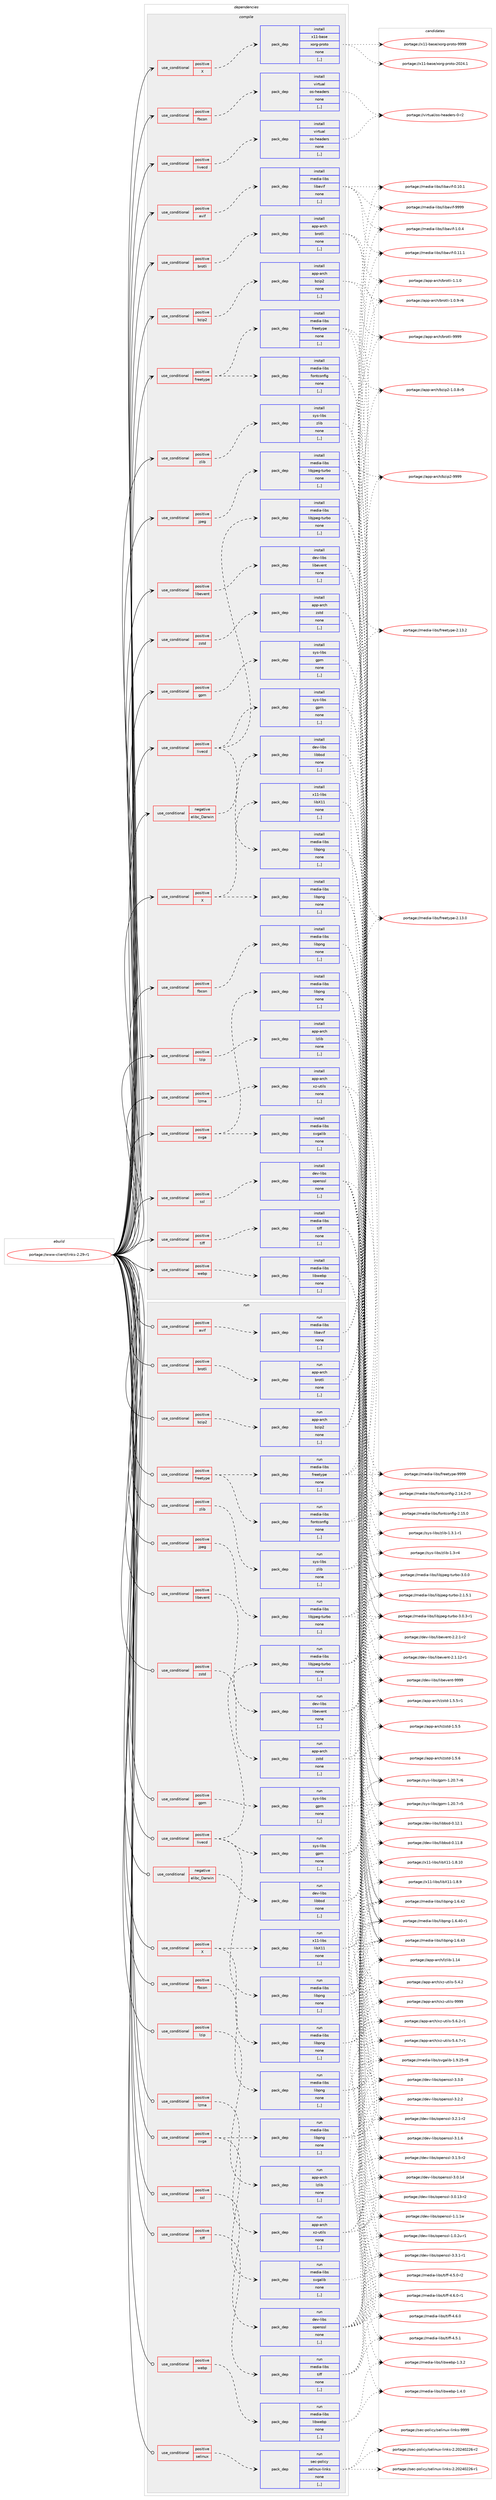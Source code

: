 digraph prolog {

# *************
# Graph options
# *************

newrank=true;
concentrate=true;
compound=true;
graph [rankdir=LR,fontname=Helvetica,fontsize=10,ranksep=1.5];#, ranksep=2.5, nodesep=0.2];
edge  [arrowhead=vee];
node  [fontname=Helvetica,fontsize=10];

# **********
# The ebuild
# **********

subgraph cluster_leftcol {
color=gray;
label=<<i>ebuild</i>>;
id [label="portage://www-client/links-2.29-r1", color=red, width=4, href="../www-client/links-2.29-r1.svg"];
}

# ****************
# The dependencies
# ****************

subgraph cluster_midcol {
color=gray;
label=<<i>dependencies</i>>;
subgraph cluster_compile {
fillcolor="#eeeeee";
style=filled;
label=<<i>compile</i>>;
subgraph cond119855 {
dependency450325 [label=<<TABLE BORDER="0" CELLBORDER="1" CELLSPACING="0" CELLPADDING="4"><TR><TD ROWSPAN="3" CELLPADDING="10">use_conditional</TD></TR><TR><TD>negative</TD></TR><TR><TD>elibc_Darwin</TD></TR></TABLE>>, shape=none, color=red];
subgraph pack327111 {
dependency450326 [label=<<TABLE BORDER="0" CELLBORDER="1" CELLSPACING="0" CELLPADDING="4" WIDTH="220"><TR><TD ROWSPAN="6" CELLPADDING="30">pack_dep</TD></TR><TR><TD WIDTH="110">install</TD></TR><TR><TD>dev-libs</TD></TR><TR><TD>libbsd</TD></TR><TR><TD>none</TD></TR><TR><TD>[,,]</TD></TR></TABLE>>, shape=none, color=blue];
}
dependency450325:e -> dependency450326:w [weight=20,style="dashed",arrowhead="vee"];
}
id:e -> dependency450325:w [weight=20,style="solid",arrowhead="vee"];
subgraph cond119856 {
dependency450327 [label=<<TABLE BORDER="0" CELLBORDER="1" CELLSPACING="0" CELLPADDING="4"><TR><TD ROWSPAN="3" CELLPADDING="10">use_conditional</TD></TR><TR><TD>positive</TD></TR><TR><TD>X</TD></TR></TABLE>>, shape=none, color=red];
subgraph pack327112 {
dependency450328 [label=<<TABLE BORDER="0" CELLBORDER="1" CELLSPACING="0" CELLPADDING="4" WIDTH="220"><TR><TD ROWSPAN="6" CELLPADDING="30">pack_dep</TD></TR><TR><TD WIDTH="110">install</TD></TR><TR><TD>media-libs</TD></TR><TR><TD>libpng</TD></TR><TR><TD>none</TD></TR><TR><TD>[,,]</TD></TR></TABLE>>, shape=none, color=blue];
}
dependency450327:e -> dependency450328:w [weight=20,style="dashed",arrowhead="vee"];
subgraph pack327113 {
dependency450329 [label=<<TABLE BORDER="0" CELLBORDER="1" CELLSPACING="0" CELLPADDING="4" WIDTH="220"><TR><TD ROWSPAN="6" CELLPADDING="30">pack_dep</TD></TR><TR><TD WIDTH="110">install</TD></TR><TR><TD>x11-libs</TD></TR><TR><TD>libX11</TD></TR><TR><TD>none</TD></TR><TR><TD>[,,]</TD></TR></TABLE>>, shape=none, color=blue];
}
dependency450327:e -> dependency450329:w [weight=20,style="dashed",arrowhead="vee"];
}
id:e -> dependency450327:w [weight=20,style="solid",arrowhead="vee"];
subgraph cond119857 {
dependency450330 [label=<<TABLE BORDER="0" CELLBORDER="1" CELLSPACING="0" CELLPADDING="4"><TR><TD ROWSPAN="3" CELLPADDING="10">use_conditional</TD></TR><TR><TD>positive</TD></TR><TR><TD>X</TD></TR></TABLE>>, shape=none, color=red];
subgraph pack327114 {
dependency450331 [label=<<TABLE BORDER="0" CELLBORDER="1" CELLSPACING="0" CELLPADDING="4" WIDTH="220"><TR><TD ROWSPAN="6" CELLPADDING="30">pack_dep</TD></TR><TR><TD WIDTH="110">install</TD></TR><TR><TD>x11-base</TD></TR><TR><TD>xorg-proto</TD></TR><TR><TD>none</TD></TR><TR><TD>[,,]</TD></TR></TABLE>>, shape=none, color=blue];
}
dependency450330:e -> dependency450331:w [weight=20,style="dashed",arrowhead="vee"];
}
id:e -> dependency450330:w [weight=20,style="solid",arrowhead="vee"];
subgraph cond119858 {
dependency450332 [label=<<TABLE BORDER="0" CELLBORDER="1" CELLSPACING="0" CELLPADDING="4"><TR><TD ROWSPAN="3" CELLPADDING="10">use_conditional</TD></TR><TR><TD>positive</TD></TR><TR><TD>avif</TD></TR></TABLE>>, shape=none, color=red];
subgraph pack327115 {
dependency450333 [label=<<TABLE BORDER="0" CELLBORDER="1" CELLSPACING="0" CELLPADDING="4" WIDTH="220"><TR><TD ROWSPAN="6" CELLPADDING="30">pack_dep</TD></TR><TR><TD WIDTH="110">install</TD></TR><TR><TD>media-libs</TD></TR><TR><TD>libavif</TD></TR><TR><TD>none</TD></TR><TR><TD>[,,]</TD></TR></TABLE>>, shape=none, color=blue];
}
dependency450332:e -> dependency450333:w [weight=20,style="dashed",arrowhead="vee"];
}
id:e -> dependency450332:w [weight=20,style="solid",arrowhead="vee"];
subgraph cond119859 {
dependency450334 [label=<<TABLE BORDER="0" CELLBORDER="1" CELLSPACING="0" CELLPADDING="4"><TR><TD ROWSPAN="3" CELLPADDING="10">use_conditional</TD></TR><TR><TD>positive</TD></TR><TR><TD>brotli</TD></TR></TABLE>>, shape=none, color=red];
subgraph pack327116 {
dependency450335 [label=<<TABLE BORDER="0" CELLBORDER="1" CELLSPACING="0" CELLPADDING="4" WIDTH="220"><TR><TD ROWSPAN="6" CELLPADDING="30">pack_dep</TD></TR><TR><TD WIDTH="110">install</TD></TR><TR><TD>app-arch</TD></TR><TR><TD>brotli</TD></TR><TR><TD>none</TD></TR><TR><TD>[,,]</TD></TR></TABLE>>, shape=none, color=blue];
}
dependency450334:e -> dependency450335:w [weight=20,style="dashed",arrowhead="vee"];
}
id:e -> dependency450334:w [weight=20,style="solid",arrowhead="vee"];
subgraph cond119860 {
dependency450336 [label=<<TABLE BORDER="0" CELLBORDER="1" CELLSPACING="0" CELLPADDING="4"><TR><TD ROWSPAN="3" CELLPADDING="10">use_conditional</TD></TR><TR><TD>positive</TD></TR><TR><TD>bzip2</TD></TR></TABLE>>, shape=none, color=red];
subgraph pack327117 {
dependency450337 [label=<<TABLE BORDER="0" CELLBORDER="1" CELLSPACING="0" CELLPADDING="4" WIDTH="220"><TR><TD ROWSPAN="6" CELLPADDING="30">pack_dep</TD></TR><TR><TD WIDTH="110">install</TD></TR><TR><TD>app-arch</TD></TR><TR><TD>bzip2</TD></TR><TR><TD>none</TD></TR><TR><TD>[,,]</TD></TR></TABLE>>, shape=none, color=blue];
}
dependency450336:e -> dependency450337:w [weight=20,style="dashed",arrowhead="vee"];
}
id:e -> dependency450336:w [weight=20,style="solid",arrowhead="vee"];
subgraph cond119861 {
dependency450338 [label=<<TABLE BORDER="0" CELLBORDER="1" CELLSPACING="0" CELLPADDING="4"><TR><TD ROWSPAN="3" CELLPADDING="10">use_conditional</TD></TR><TR><TD>positive</TD></TR><TR><TD>fbcon</TD></TR></TABLE>>, shape=none, color=red];
subgraph pack327118 {
dependency450339 [label=<<TABLE BORDER="0" CELLBORDER="1" CELLSPACING="0" CELLPADDING="4" WIDTH="220"><TR><TD ROWSPAN="6" CELLPADDING="30">pack_dep</TD></TR><TR><TD WIDTH="110">install</TD></TR><TR><TD>media-libs</TD></TR><TR><TD>libpng</TD></TR><TR><TD>none</TD></TR><TR><TD>[,,]</TD></TR></TABLE>>, shape=none, color=blue];
}
dependency450338:e -> dependency450339:w [weight=20,style="dashed",arrowhead="vee"];
}
id:e -> dependency450338:w [weight=20,style="solid",arrowhead="vee"];
subgraph cond119862 {
dependency450340 [label=<<TABLE BORDER="0" CELLBORDER="1" CELLSPACING="0" CELLPADDING="4"><TR><TD ROWSPAN="3" CELLPADDING="10">use_conditional</TD></TR><TR><TD>positive</TD></TR><TR><TD>fbcon</TD></TR></TABLE>>, shape=none, color=red];
subgraph pack327119 {
dependency450341 [label=<<TABLE BORDER="0" CELLBORDER="1" CELLSPACING="0" CELLPADDING="4" WIDTH="220"><TR><TD ROWSPAN="6" CELLPADDING="30">pack_dep</TD></TR><TR><TD WIDTH="110">install</TD></TR><TR><TD>virtual</TD></TR><TR><TD>os-headers</TD></TR><TR><TD>none</TD></TR><TR><TD>[,,]</TD></TR></TABLE>>, shape=none, color=blue];
}
dependency450340:e -> dependency450341:w [weight=20,style="dashed",arrowhead="vee"];
}
id:e -> dependency450340:w [weight=20,style="solid",arrowhead="vee"];
subgraph cond119863 {
dependency450342 [label=<<TABLE BORDER="0" CELLBORDER="1" CELLSPACING="0" CELLPADDING="4"><TR><TD ROWSPAN="3" CELLPADDING="10">use_conditional</TD></TR><TR><TD>positive</TD></TR><TR><TD>freetype</TD></TR></TABLE>>, shape=none, color=red];
subgraph pack327120 {
dependency450343 [label=<<TABLE BORDER="0" CELLBORDER="1" CELLSPACING="0" CELLPADDING="4" WIDTH="220"><TR><TD ROWSPAN="6" CELLPADDING="30">pack_dep</TD></TR><TR><TD WIDTH="110">install</TD></TR><TR><TD>media-libs</TD></TR><TR><TD>fontconfig</TD></TR><TR><TD>none</TD></TR><TR><TD>[,,]</TD></TR></TABLE>>, shape=none, color=blue];
}
dependency450342:e -> dependency450343:w [weight=20,style="dashed",arrowhead="vee"];
subgraph pack327121 {
dependency450344 [label=<<TABLE BORDER="0" CELLBORDER="1" CELLSPACING="0" CELLPADDING="4" WIDTH="220"><TR><TD ROWSPAN="6" CELLPADDING="30">pack_dep</TD></TR><TR><TD WIDTH="110">install</TD></TR><TR><TD>media-libs</TD></TR><TR><TD>freetype</TD></TR><TR><TD>none</TD></TR><TR><TD>[,,]</TD></TR></TABLE>>, shape=none, color=blue];
}
dependency450342:e -> dependency450344:w [weight=20,style="dashed",arrowhead="vee"];
}
id:e -> dependency450342:w [weight=20,style="solid",arrowhead="vee"];
subgraph cond119864 {
dependency450345 [label=<<TABLE BORDER="0" CELLBORDER="1" CELLSPACING="0" CELLPADDING="4"><TR><TD ROWSPAN="3" CELLPADDING="10">use_conditional</TD></TR><TR><TD>positive</TD></TR><TR><TD>gpm</TD></TR></TABLE>>, shape=none, color=red];
subgraph pack327122 {
dependency450346 [label=<<TABLE BORDER="0" CELLBORDER="1" CELLSPACING="0" CELLPADDING="4" WIDTH="220"><TR><TD ROWSPAN="6" CELLPADDING="30">pack_dep</TD></TR><TR><TD WIDTH="110">install</TD></TR><TR><TD>sys-libs</TD></TR><TR><TD>gpm</TD></TR><TR><TD>none</TD></TR><TR><TD>[,,]</TD></TR></TABLE>>, shape=none, color=blue];
}
dependency450345:e -> dependency450346:w [weight=20,style="dashed",arrowhead="vee"];
}
id:e -> dependency450345:w [weight=20,style="solid",arrowhead="vee"];
subgraph cond119865 {
dependency450347 [label=<<TABLE BORDER="0" CELLBORDER="1" CELLSPACING="0" CELLPADDING="4"><TR><TD ROWSPAN="3" CELLPADDING="10">use_conditional</TD></TR><TR><TD>positive</TD></TR><TR><TD>jpeg</TD></TR></TABLE>>, shape=none, color=red];
subgraph pack327123 {
dependency450348 [label=<<TABLE BORDER="0" CELLBORDER="1" CELLSPACING="0" CELLPADDING="4" WIDTH="220"><TR><TD ROWSPAN="6" CELLPADDING="30">pack_dep</TD></TR><TR><TD WIDTH="110">install</TD></TR><TR><TD>media-libs</TD></TR><TR><TD>libjpeg-turbo</TD></TR><TR><TD>none</TD></TR><TR><TD>[,,]</TD></TR></TABLE>>, shape=none, color=blue];
}
dependency450347:e -> dependency450348:w [weight=20,style="dashed",arrowhead="vee"];
}
id:e -> dependency450347:w [weight=20,style="solid",arrowhead="vee"];
subgraph cond119866 {
dependency450349 [label=<<TABLE BORDER="0" CELLBORDER="1" CELLSPACING="0" CELLPADDING="4"><TR><TD ROWSPAN="3" CELLPADDING="10">use_conditional</TD></TR><TR><TD>positive</TD></TR><TR><TD>libevent</TD></TR></TABLE>>, shape=none, color=red];
subgraph pack327124 {
dependency450350 [label=<<TABLE BORDER="0" CELLBORDER="1" CELLSPACING="0" CELLPADDING="4" WIDTH="220"><TR><TD ROWSPAN="6" CELLPADDING="30">pack_dep</TD></TR><TR><TD WIDTH="110">install</TD></TR><TR><TD>dev-libs</TD></TR><TR><TD>libevent</TD></TR><TR><TD>none</TD></TR><TR><TD>[,,]</TD></TR></TABLE>>, shape=none, color=blue];
}
dependency450349:e -> dependency450350:w [weight=20,style="dashed",arrowhead="vee"];
}
id:e -> dependency450349:w [weight=20,style="solid",arrowhead="vee"];
subgraph cond119867 {
dependency450351 [label=<<TABLE BORDER="0" CELLBORDER="1" CELLSPACING="0" CELLPADDING="4"><TR><TD ROWSPAN="3" CELLPADDING="10">use_conditional</TD></TR><TR><TD>positive</TD></TR><TR><TD>livecd</TD></TR></TABLE>>, shape=none, color=red];
subgraph pack327125 {
dependency450352 [label=<<TABLE BORDER="0" CELLBORDER="1" CELLSPACING="0" CELLPADDING="4" WIDTH="220"><TR><TD ROWSPAN="6" CELLPADDING="30">pack_dep</TD></TR><TR><TD WIDTH="110">install</TD></TR><TR><TD>media-libs</TD></TR><TR><TD>libpng</TD></TR><TR><TD>none</TD></TR><TR><TD>[,,]</TD></TR></TABLE>>, shape=none, color=blue];
}
dependency450351:e -> dependency450352:w [weight=20,style="dashed",arrowhead="vee"];
subgraph pack327126 {
dependency450353 [label=<<TABLE BORDER="0" CELLBORDER="1" CELLSPACING="0" CELLPADDING="4" WIDTH="220"><TR><TD ROWSPAN="6" CELLPADDING="30">pack_dep</TD></TR><TR><TD WIDTH="110">install</TD></TR><TR><TD>sys-libs</TD></TR><TR><TD>gpm</TD></TR><TR><TD>none</TD></TR><TR><TD>[,,]</TD></TR></TABLE>>, shape=none, color=blue];
}
dependency450351:e -> dependency450353:w [weight=20,style="dashed",arrowhead="vee"];
subgraph pack327127 {
dependency450354 [label=<<TABLE BORDER="0" CELLBORDER="1" CELLSPACING="0" CELLPADDING="4" WIDTH="220"><TR><TD ROWSPAN="6" CELLPADDING="30">pack_dep</TD></TR><TR><TD WIDTH="110">install</TD></TR><TR><TD>media-libs</TD></TR><TR><TD>libjpeg-turbo</TD></TR><TR><TD>none</TD></TR><TR><TD>[,,]</TD></TR></TABLE>>, shape=none, color=blue];
}
dependency450351:e -> dependency450354:w [weight=20,style="dashed",arrowhead="vee"];
}
id:e -> dependency450351:w [weight=20,style="solid",arrowhead="vee"];
subgraph cond119868 {
dependency450355 [label=<<TABLE BORDER="0" CELLBORDER="1" CELLSPACING="0" CELLPADDING="4"><TR><TD ROWSPAN="3" CELLPADDING="10">use_conditional</TD></TR><TR><TD>positive</TD></TR><TR><TD>livecd</TD></TR></TABLE>>, shape=none, color=red];
subgraph pack327128 {
dependency450356 [label=<<TABLE BORDER="0" CELLBORDER="1" CELLSPACING="0" CELLPADDING="4" WIDTH="220"><TR><TD ROWSPAN="6" CELLPADDING="30">pack_dep</TD></TR><TR><TD WIDTH="110">install</TD></TR><TR><TD>virtual</TD></TR><TR><TD>os-headers</TD></TR><TR><TD>none</TD></TR><TR><TD>[,,]</TD></TR></TABLE>>, shape=none, color=blue];
}
dependency450355:e -> dependency450356:w [weight=20,style="dashed",arrowhead="vee"];
}
id:e -> dependency450355:w [weight=20,style="solid",arrowhead="vee"];
subgraph cond119869 {
dependency450357 [label=<<TABLE BORDER="0" CELLBORDER="1" CELLSPACING="0" CELLPADDING="4"><TR><TD ROWSPAN="3" CELLPADDING="10">use_conditional</TD></TR><TR><TD>positive</TD></TR><TR><TD>lzip</TD></TR></TABLE>>, shape=none, color=red];
subgraph pack327129 {
dependency450358 [label=<<TABLE BORDER="0" CELLBORDER="1" CELLSPACING="0" CELLPADDING="4" WIDTH="220"><TR><TD ROWSPAN="6" CELLPADDING="30">pack_dep</TD></TR><TR><TD WIDTH="110">install</TD></TR><TR><TD>app-arch</TD></TR><TR><TD>lzlib</TD></TR><TR><TD>none</TD></TR><TR><TD>[,,]</TD></TR></TABLE>>, shape=none, color=blue];
}
dependency450357:e -> dependency450358:w [weight=20,style="dashed",arrowhead="vee"];
}
id:e -> dependency450357:w [weight=20,style="solid",arrowhead="vee"];
subgraph cond119870 {
dependency450359 [label=<<TABLE BORDER="0" CELLBORDER="1" CELLSPACING="0" CELLPADDING="4"><TR><TD ROWSPAN="3" CELLPADDING="10">use_conditional</TD></TR><TR><TD>positive</TD></TR><TR><TD>lzma</TD></TR></TABLE>>, shape=none, color=red];
subgraph pack327130 {
dependency450360 [label=<<TABLE BORDER="0" CELLBORDER="1" CELLSPACING="0" CELLPADDING="4" WIDTH="220"><TR><TD ROWSPAN="6" CELLPADDING="30">pack_dep</TD></TR><TR><TD WIDTH="110">install</TD></TR><TR><TD>app-arch</TD></TR><TR><TD>xz-utils</TD></TR><TR><TD>none</TD></TR><TR><TD>[,,]</TD></TR></TABLE>>, shape=none, color=blue];
}
dependency450359:e -> dependency450360:w [weight=20,style="dashed",arrowhead="vee"];
}
id:e -> dependency450359:w [weight=20,style="solid",arrowhead="vee"];
subgraph cond119871 {
dependency450361 [label=<<TABLE BORDER="0" CELLBORDER="1" CELLSPACING="0" CELLPADDING="4"><TR><TD ROWSPAN="3" CELLPADDING="10">use_conditional</TD></TR><TR><TD>positive</TD></TR><TR><TD>ssl</TD></TR></TABLE>>, shape=none, color=red];
subgraph pack327131 {
dependency450362 [label=<<TABLE BORDER="0" CELLBORDER="1" CELLSPACING="0" CELLPADDING="4" WIDTH="220"><TR><TD ROWSPAN="6" CELLPADDING="30">pack_dep</TD></TR><TR><TD WIDTH="110">install</TD></TR><TR><TD>dev-libs</TD></TR><TR><TD>openssl</TD></TR><TR><TD>none</TD></TR><TR><TD>[,,]</TD></TR></TABLE>>, shape=none, color=blue];
}
dependency450361:e -> dependency450362:w [weight=20,style="dashed",arrowhead="vee"];
}
id:e -> dependency450361:w [weight=20,style="solid",arrowhead="vee"];
subgraph cond119872 {
dependency450363 [label=<<TABLE BORDER="0" CELLBORDER="1" CELLSPACING="0" CELLPADDING="4"><TR><TD ROWSPAN="3" CELLPADDING="10">use_conditional</TD></TR><TR><TD>positive</TD></TR><TR><TD>svga</TD></TR></TABLE>>, shape=none, color=red];
subgraph pack327132 {
dependency450364 [label=<<TABLE BORDER="0" CELLBORDER="1" CELLSPACING="0" CELLPADDING="4" WIDTH="220"><TR><TD ROWSPAN="6" CELLPADDING="30">pack_dep</TD></TR><TR><TD WIDTH="110">install</TD></TR><TR><TD>media-libs</TD></TR><TR><TD>libpng</TD></TR><TR><TD>none</TD></TR><TR><TD>[,,]</TD></TR></TABLE>>, shape=none, color=blue];
}
dependency450363:e -> dependency450364:w [weight=20,style="dashed",arrowhead="vee"];
subgraph pack327133 {
dependency450365 [label=<<TABLE BORDER="0" CELLBORDER="1" CELLSPACING="0" CELLPADDING="4" WIDTH="220"><TR><TD ROWSPAN="6" CELLPADDING="30">pack_dep</TD></TR><TR><TD WIDTH="110">install</TD></TR><TR><TD>media-libs</TD></TR><TR><TD>svgalib</TD></TR><TR><TD>none</TD></TR><TR><TD>[,,]</TD></TR></TABLE>>, shape=none, color=blue];
}
dependency450363:e -> dependency450365:w [weight=20,style="dashed",arrowhead="vee"];
}
id:e -> dependency450363:w [weight=20,style="solid",arrowhead="vee"];
subgraph cond119873 {
dependency450366 [label=<<TABLE BORDER="0" CELLBORDER="1" CELLSPACING="0" CELLPADDING="4"><TR><TD ROWSPAN="3" CELLPADDING="10">use_conditional</TD></TR><TR><TD>positive</TD></TR><TR><TD>tiff</TD></TR></TABLE>>, shape=none, color=red];
subgraph pack327134 {
dependency450367 [label=<<TABLE BORDER="0" CELLBORDER="1" CELLSPACING="0" CELLPADDING="4" WIDTH="220"><TR><TD ROWSPAN="6" CELLPADDING="30">pack_dep</TD></TR><TR><TD WIDTH="110">install</TD></TR><TR><TD>media-libs</TD></TR><TR><TD>tiff</TD></TR><TR><TD>none</TD></TR><TR><TD>[,,]</TD></TR></TABLE>>, shape=none, color=blue];
}
dependency450366:e -> dependency450367:w [weight=20,style="dashed",arrowhead="vee"];
}
id:e -> dependency450366:w [weight=20,style="solid",arrowhead="vee"];
subgraph cond119874 {
dependency450368 [label=<<TABLE BORDER="0" CELLBORDER="1" CELLSPACING="0" CELLPADDING="4"><TR><TD ROWSPAN="3" CELLPADDING="10">use_conditional</TD></TR><TR><TD>positive</TD></TR><TR><TD>webp</TD></TR></TABLE>>, shape=none, color=red];
subgraph pack327135 {
dependency450369 [label=<<TABLE BORDER="0" CELLBORDER="1" CELLSPACING="0" CELLPADDING="4" WIDTH="220"><TR><TD ROWSPAN="6" CELLPADDING="30">pack_dep</TD></TR><TR><TD WIDTH="110">install</TD></TR><TR><TD>media-libs</TD></TR><TR><TD>libwebp</TD></TR><TR><TD>none</TD></TR><TR><TD>[,,]</TD></TR></TABLE>>, shape=none, color=blue];
}
dependency450368:e -> dependency450369:w [weight=20,style="dashed",arrowhead="vee"];
}
id:e -> dependency450368:w [weight=20,style="solid",arrowhead="vee"];
subgraph cond119875 {
dependency450370 [label=<<TABLE BORDER="0" CELLBORDER="1" CELLSPACING="0" CELLPADDING="4"><TR><TD ROWSPAN="3" CELLPADDING="10">use_conditional</TD></TR><TR><TD>positive</TD></TR><TR><TD>zlib</TD></TR></TABLE>>, shape=none, color=red];
subgraph pack327136 {
dependency450371 [label=<<TABLE BORDER="0" CELLBORDER="1" CELLSPACING="0" CELLPADDING="4" WIDTH="220"><TR><TD ROWSPAN="6" CELLPADDING="30">pack_dep</TD></TR><TR><TD WIDTH="110">install</TD></TR><TR><TD>sys-libs</TD></TR><TR><TD>zlib</TD></TR><TR><TD>none</TD></TR><TR><TD>[,,]</TD></TR></TABLE>>, shape=none, color=blue];
}
dependency450370:e -> dependency450371:w [weight=20,style="dashed",arrowhead="vee"];
}
id:e -> dependency450370:w [weight=20,style="solid",arrowhead="vee"];
subgraph cond119876 {
dependency450372 [label=<<TABLE BORDER="0" CELLBORDER="1" CELLSPACING="0" CELLPADDING="4"><TR><TD ROWSPAN="3" CELLPADDING="10">use_conditional</TD></TR><TR><TD>positive</TD></TR><TR><TD>zstd</TD></TR></TABLE>>, shape=none, color=red];
subgraph pack327137 {
dependency450373 [label=<<TABLE BORDER="0" CELLBORDER="1" CELLSPACING="0" CELLPADDING="4" WIDTH="220"><TR><TD ROWSPAN="6" CELLPADDING="30">pack_dep</TD></TR><TR><TD WIDTH="110">install</TD></TR><TR><TD>app-arch</TD></TR><TR><TD>zstd</TD></TR><TR><TD>none</TD></TR><TR><TD>[,,]</TD></TR></TABLE>>, shape=none, color=blue];
}
dependency450372:e -> dependency450373:w [weight=20,style="dashed",arrowhead="vee"];
}
id:e -> dependency450372:w [weight=20,style="solid",arrowhead="vee"];
}
subgraph cluster_compileandrun {
fillcolor="#eeeeee";
style=filled;
label=<<i>compile and run</i>>;
}
subgraph cluster_run {
fillcolor="#eeeeee";
style=filled;
label=<<i>run</i>>;
subgraph cond119877 {
dependency450374 [label=<<TABLE BORDER="0" CELLBORDER="1" CELLSPACING="0" CELLPADDING="4"><TR><TD ROWSPAN="3" CELLPADDING="10">use_conditional</TD></TR><TR><TD>negative</TD></TR><TR><TD>elibc_Darwin</TD></TR></TABLE>>, shape=none, color=red];
subgraph pack327138 {
dependency450375 [label=<<TABLE BORDER="0" CELLBORDER="1" CELLSPACING="0" CELLPADDING="4" WIDTH="220"><TR><TD ROWSPAN="6" CELLPADDING="30">pack_dep</TD></TR><TR><TD WIDTH="110">run</TD></TR><TR><TD>dev-libs</TD></TR><TR><TD>libbsd</TD></TR><TR><TD>none</TD></TR><TR><TD>[,,]</TD></TR></TABLE>>, shape=none, color=blue];
}
dependency450374:e -> dependency450375:w [weight=20,style="dashed",arrowhead="vee"];
}
id:e -> dependency450374:w [weight=20,style="solid",arrowhead="odot"];
subgraph cond119878 {
dependency450376 [label=<<TABLE BORDER="0" CELLBORDER="1" CELLSPACING="0" CELLPADDING="4"><TR><TD ROWSPAN="3" CELLPADDING="10">use_conditional</TD></TR><TR><TD>positive</TD></TR><TR><TD>X</TD></TR></TABLE>>, shape=none, color=red];
subgraph pack327139 {
dependency450377 [label=<<TABLE BORDER="0" CELLBORDER="1" CELLSPACING="0" CELLPADDING="4" WIDTH="220"><TR><TD ROWSPAN="6" CELLPADDING="30">pack_dep</TD></TR><TR><TD WIDTH="110">run</TD></TR><TR><TD>media-libs</TD></TR><TR><TD>libpng</TD></TR><TR><TD>none</TD></TR><TR><TD>[,,]</TD></TR></TABLE>>, shape=none, color=blue];
}
dependency450376:e -> dependency450377:w [weight=20,style="dashed",arrowhead="vee"];
subgraph pack327140 {
dependency450378 [label=<<TABLE BORDER="0" CELLBORDER="1" CELLSPACING="0" CELLPADDING="4" WIDTH="220"><TR><TD ROWSPAN="6" CELLPADDING="30">pack_dep</TD></TR><TR><TD WIDTH="110">run</TD></TR><TR><TD>x11-libs</TD></TR><TR><TD>libX11</TD></TR><TR><TD>none</TD></TR><TR><TD>[,,]</TD></TR></TABLE>>, shape=none, color=blue];
}
dependency450376:e -> dependency450378:w [weight=20,style="dashed",arrowhead="vee"];
}
id:e -> dependency450376:w [weight=20,style="solid",arrowhead="odot"];
subgraph cond119879 {
dependency450379 [label=<<TABLE BORDER="0" CELLBORDER="1" CELLSPACING="0" CELLPADDING="4"><TR><TD ROWSPAN="3" CELLPADDING="10">use_conditional</TD></TR><TR><TD>positive</TD></TR><TR><TD>avif</TD></TR></TABLE>>, shape=none, color=red];
subgraph pack327141 {
dependency450380 [label=<<TABLE BORDER="0" CELLBORDER="1" CELLSPACING="0" CELLPADDING="4" WIDTH="220"><TR><TD ROWSPAN="6" CELLPADDING="30">pack_dep</TD></TR><TR><TD WIDTH="110">run</TD></TR><TR><TD>media-libs</TD></TR><TR><TD>libavif</TD></TR><TR><TD>none</TD></TR><TR><TD>[,,]</TD></TR></TABLE>>, shape=none, color=blue];
}
dependency450379:e -> dependency450380:w [weight=20,style="dashed",arrowhead="vee"];
}
id:e -> dependency450379:w [weight=20,style="solid",arrowhead="odot"];
subgraph cond119880 {
dependency450381 [label=<<TABLE BORDER="0" CELLBORDER="1" CELLSPACING="0" CELLPADDING="4"><TR><TD ROWSPAN="3" CELLPADDING="10">use_conditional</TD></TR><TR><TD>positive</TD></TR><TR><TD>brotli</TD></TR></TABLE>>, shape=none, color=red];
subgraph pack327142 {
dependency450382 [label=<<TABLE BORDER="0" CELLBORDER="1" CELLSPACING="0" CELLPADDING="4" WIDTH="220"><TR><TD ROWSPAN="6" CELLPADDING="30">pack_dep</TD></TR><TR><TD WIDTH="110">run</TD></TR><TR><TD>app-arch</TD></TR><TR><TD>brotli</TD></TR><TR><TD>none</TD></TR><TR><TD>[,,]</TD></TR></TABLE>>, shape=none, color=blue];
}
dependency450381:e -> dependency450382:w [weight=20,style="dashed",arrowhead="vee"];
}
id:e -> dependency450381:w [weight=20,style="solid",arrowhead="odot"];
subgraph cond119881 {
dependency450383 [label=<<TABLE BORDER="0" CELLBORDER="1" CELLSPACING="0" CELLPADDING="4"><TR><TD ROWSPAN="3" CELLPADDING="10">use_conditional</TD></TR><TR><TD>positive</TD></TR><TR><TD>bzip2</TD></TR></TABLE>>, shape=none, color=red];
subgraph pack327143 {
dependency450384 [label=<<TABLE BORDER="0" CELLBORDER="1" CELLSPACING="0" CELLPADDING="4" WIDTH="220"><TR><TD ROWSPAN="6" CELLPADDING="30">pack_dep</TD></TR><TR><TD WIDTH="110">run</TD></TR><TR><TD>app-arch</TD></TR><TR><TD>bzip2</TD></TR><TR><TD>none</TD></TR><TR><TD>[,,]</TD></TR></TABLE>>, shape=none, color=blue];
}
dependency450383:e -> dependency450384:w [weight=20,style="dashed",arrowhead="vee"];
}
id:e -> dependency450383:w [weight=20,style="solid",arrowhead="odot"];
subgraph cond119882 {
dependency450385 [label=<<TABLE BORDER="0" CELLBORDER="1" CELLSPACING="0" CELLPADDING="4"><TR><TD ROWSPAN="3" CELLPADDING="10">use_conditional</TD></TR><TR><TD>positive</TD></TR><TR><TD>fbcon</TD></TR></TABLE>>, shape=none, color=red];
subgraph pack327144 {
dependency450386 [label=<<TABLE BORDER="0" CELLBORDER="1" CELLSPACING="0" CELLPADDING="4" WIDTH="220"><TR><TD ROWSPAN="6" CELLPADDING="30">pack_dep</TD></TR><TR><TD WIDTH="110">run</TD></TR><TR><TD>media-libs</TD></TR><TR><TD>libpng</TD></TR><TR><TD>none</TD></TR><TR><TD>[,,]</TD></TR></TABLE>>, shape=none, color=blue];
}
dependency450385:e -> dependency450386:w [weight=20,style="dashed",arrowhead="vee"];
}
id:e -> dependency450385:w [weight=20,style="solid",arrowhead="odot"];
subgraph cond119883 {
dependency450387 [label=<<TABLE BORDER="0" CELLBORDER="1" CELLSPACING="0" CELLPADDING="4"><TR><TD ROWSPAN="3" CELLPADDING="10">use_conditional</TD></TR><TR><TD>positive</TD></TR><TR><TD>freetype</TD></TR></TABLE>>, shape=none, color=red];
subgraph pack327145 {
dependency450388 [label=<<TABLE BORDER="0" CELLBORDER="1" CELLSPACING="0" CELLPADDING="4" WIDTH="220"><TR><TD ROWSPAN="6" CELLPADDING="30">pack_dep</TD></TR><TR><TD WIDTH="110">run</TD></TR><TR><TD>media-libs</TD></TR><TR><TD>fontconfig</TD></TR><TR><TD>none</TD></TR><TR><TD>[,,]</TD></TR></TABLE>>, shape=none, color=blue];
}
dependency450387:e -> dependency450388:w [weight=20,style="dashed",arrowhead="vee"];
subgraph pack327146 {
dependency450389 [label=<<TABLE BORDER="0" CELLBORDER="1" CELLSPACING="0" CELLPADDING="4" WIDTH="220"><TR><TD ROWSPAN="6" CELLPADDING="30">pack_dep</TD></TR><TR><TD WIDTH="110">run</TD></TR><TR><TD>media-libs</TD></TR><TR><TD>freetype</TD></TR><TR><TD>none</TD></TR><TR><TD>[,,]</TD></TR></TABLE>>, shape=none, color=blue];
}
dependency450387:e -> dependency450389:w [weight=20,style="dashed",arrowhead="vee"];
}
id:e -> dependency450387:w [weight=20,style="solid",arrowhead="odot"];
subgraph cond119884 {
dependency450390 [label=<<TABLE BORDER="0" CELLBORDER="1" CELLSPACING="0" CELLPADDING="4"><TR><TD ROWSPAN="3" CELLPADDING="10">use_conditional</TD></TR><TR><TD>positive</TD></TR><TR><TD>gpm</TD></TR></TABLE>>, shape=none, color=red];
subgraph pack327147 {
dependency450391 [label=<<TABLE BORDER="0" CELLBORDER="1" CELLSPACING="0" CELLPADDING="4" WIDTH="220"><TR><TD ROWSPAN="6" CELLPADDING="30">pack_dep</TD></TR><TR><TD WIDTH="110">run</TD></TR><TR><TD>sys-libs</TD></TR><TR><TD>gpm</TD></TR><TR><TD>none</TD></TR><TR><TD>[,,]</TD></TR></TABLE>>, shape=none, color=blue];
}
dependency450390:e -> dependency450391:w [weight=20,style="dashed",arrowhead="vee"];
}
id:e -> dependency450390:w [weight=20,style="solid",arrowhead="odot"];
subgraph cond119885 {
dependency450392 [label=<<TABLE BORDER="0" CELLBORDER="1" CELLSPACING="0" CELLPADDING="4"><TR><TD ROWSPAN="3" CELLPADDING="10">use_conditional</TD></TR><TR><TD>positive</TD></TR><TR><TD>jpeg</TD></TR></TABLE>>, shape=none, color=red];
subgraph pack327148 {
dependency450393 [label=<<TABLE BORDER="0" CELLBORDER="1" CELLSPACING="0" CELLPADDING="4" WIDTH="220"><TR><TD ROWSPAN="6" CELLPADDING="30">pack_dep</TD></TR><TR><TD WIDTH="110">run</TD></TR><TR><TD>media-libs</TD></TR><TR><TD>libjpeg-turbo</TD></TR><TR><TD>none</TD></TR><TR><TD>[,,]</TD></TR></TABLE>>, shape=none, color=blue];
}
dependency450392:e -> dependency450393:w [weight=20,style="dashed",arrowhead="vee"];
}
id:e -> dependency450392:w [weight=20,style="solid",arrowhead="odot"];
subgraph cond119886 {
dependency450394 [label=<<TABLE BORDER="0" CELLBORDER="1" CELLSPACING="0" CELLPADDING="4"><TR><TD ROWSPAN="3" CELLPADDING="10">use_conditional</TD></TR><TR><TD>positive</TD></TR><TR><TD>libevent</TD></TR></TABLE>>, shape=none, color=red];
subgraph pack327149 {
dependency450395 [label=<<TABLE BORDER="0" CELLBORDER="1" CELLSPACING="0" CELLPADDING="4" WIDTH="220"><TR><TD ROWSPAN="6" CELLPADDING="30">pack_dep</TD></TR><TR><TD WIDTH="110">run</TD></TR><TR><TD>dev-libs</TD></TR><TR><TD>libevent</TD></TR><TR><TD>none</TD></TR><TR><TD>[,,]</TD></TR></TABLE>>, shape=none, color=blue];
}
dependency450394:e -> dependency450395:w [weight=20,style="dashed",arrowhead="vee"];
}
id:e -> dependency450394:w [weight=20,style="solid",arrowhead="odot"];
subgraph cond119887 {
dependency450396 [label=<<TABLE BORDER="0" CELLBORDER="1" CELLSPACING="0" CELLPADDING="4"><TR><TD ROWSPAN="3" CELLPADDING="10">use_conditional</TD></TR><TR><TD>positive</TD></TR><TR><TD>livecd</TD></TR></TABLE>>, shape=none, color=red];
subgraph pack327150 {
dependency450397 [label=<<TABLE BORDER="0" CELLBORDER="1" CELLSPACING="0" CELLPADDING="4" WIDTH="220"><TR><TD ROWSPAN="6" CELLPADDING="30">pack_dep</TD></TR><TR><TD WIDTH="110">run</TD></TR><TR><TD>media-libs</TD></TR><TR><TD>libpng</TD></TR><TR><TD>none</TD></TR><TR><TD>[,,]</TD></TR></TABLE>>, shape=none, color=blue];
}
dependency450396:e -> dependency450397:w [weight=20,style="dashed",arrowhead="vee"];
subgraph pack327151 {
dependency450398 [label=<<TABLE BORDER="0" CELLBORDER="1" CELLSPACING="0" CELLPADDING="4" WIDTH="220"><TR><TD ROWSPAN="6" CELLPADDING="30">pack_dep</TD></TR><TR><TD WIDTH="110">run</TD></TR><TR><TD>sys-libs</TD></TR><TR><TD>gpm</TD></TR><TR><TD>none</TD></TR><TR><TD>[,,]</TD></TR></TABLE>>, shape=none, color=blue];
}
dependency450396:e -> dependency450398:w [weight=20,style="dashed",arrowhead="vee"];
subgraph pack327152 {
dependency450399 [label=<<TABLE BORDER="0" CELLBORDER="1" CELLSPACING="0" CELLPADDING="4" WIDTH="220"><TR><TD ROWSPAN="6" CELLPADDING="30">pack_dep</TD></TR><TR><TD WIDTH="110">run</TD></TR><TR><TD>media-libs</TD></TR><TR><TD>libjpeg-turbo</TD></TR><TR><TD>none</TD></TR><TR><TD>[,,]</TD></TR></TABLE>>, shape=none, color=blue];
}
dependency450396:e -> dependency450399:w [weight=20,style="dashed",arrowhead="vee"];
}
id:e -> dependency450396:w [weight=20,style="solid",arrowhead="odot"];
subgraph cond119888 {
dependency450400 [label=<<TABLE BORDER="0" CELLBORDER="1" CELLSPACING="0" CELLPADDING="4"><TR><TD ROWSPAN="3" CELLPADDING="10">use_conditional</TD></TR><TR><TD>positive</TD></TR><TR><TD>lzip</TD></TR></TABLE>>, shape=none, color=red];
subgraph pack327153 {
dependency450401 [label=<<TABLE BORDER="0" CELLBORDER="1" CELLSPACING="0" CELLPADDING="4" WIDTH="220"><TR><TD ROWSPAN="6" CELLPADDING="30">pack_dep</TD></TR><TR><TD WIDTH="110">run</TD></TR><TR><TD>app-arch</TD></TR><TR><TD>lzlib</TD></TR><TR><TD>none</TD></TR><TR><TD>[,,]</TD></TR></TABLE>>, shape=none, color=blue];
}
dependency450400:e -> dependency450401:w [weight=20,style="dashed",arrowhead="vee"];
}
id:e -> dependency450400:w [weight=20,style="solid",arrowhead="odot"];
subgraph cond119889 {
dependency450402 [label=<<TABLE BORDER="0" CELLBORDER="1" CELLSPACING="0" CELLPADDING="4"><TR><TD ROWSPAN="3" CELLPADDING="10">use_conditional</TD></TR><TR><TD>positive</TD></TR><TR><TD>lzma</TD></TR></TABLE>>, shape=none, color=red];
subgraph pack327154 {
dependency450403 [label=<<TABLE BORDER="0" CELLBORDER="1" CELLSPACING="0" CELLPADDING="4" WIDTH="220"><TR><TD ROWSPAN="6" CELLPADDING="30">pack_dep</TD></TR><TR><TD WIDTH="110">run</TD></TR><TR><TD>app-arch</TD></TR><TR><TD>xz-utils</TD></TR><TR><TD>none</TD></TR><TR><TD>[,,]</TD></TR></TABLE>>, shape=none, color=blue];
}
dependency450402:e -> dependency450403:w [weight=20,style="dashed",arrowhead="vee"];
}
id:e -> dependency450402:w [weight=20,style="solid",arrowhead="odot"];
subgraph cond119890 {
dependency450404 [label=<<TABLE BORDER="0" CELLBORDER="1" CELLSPACING="0" CELLPADDING="4"><TR><TD ROWSPAN="3" CELLPADDING="10">use_conditional</TD></TR><TR><TD>positive</TD></TR><TR><TD>selinux</TD></TR></TABLE>>, shape=none, color=red];
subgraph pack327155 {
dependency450405 [label=<<TABLE BORDER="0" CELLBORDER="1" CELLSPACING="0" CELLPADDING="4" WIDTH="220"><TR><TD ROWSPAN="6" CELLPADDING="30">pack_dep</TD></TR><TR><TD WIDTH="110">run</TD></TR><TR><TD>sec-policy</TD></TR><TR><TD>selinux-links</TD></TR><TR><TD>none</TD></TR><TR><TD>[,,]</TD></TR></TABLE>>, shape=none, color=blue];
}
dependency450404:e -> dependency450405:w [weight=20,style="dashed",arrowhead="vee"];
}
id:e -> dependency450404:w [weight=20,style="solid",arrowhead="odot"];
subgraph cond119891 {
dependency450406 [label=<<TABLE BORDER="0" CELLBORDER="1" CELLSPACING="0" CELLPADDING="4"><TR><TD ROWSPAN="3" CELLPADDING="10">use_conditional</TD></TR><TR><TD>positive</TD></TR><TR><TD>ssl</TD></TR></TABLE>>, shape=none, color=red];
subgraph pack327156 {
dependency450407 [label=<<TABLE BORDER="0" CELLBORDER="1" CELLSPACING="0" CELLPADDING="4" WIDTH="220"><TR><TD ROWSPAN="6" CELLPADDING="30">pack_dep</TD></TR><TR><TD WIDTH="110">run</TD></TR><TR><TD>dev-libs</TD></TR><TR><TD>openssl</TD></TR><TR><TD>none</TD></TR><TR><TD>[,,]</TD></TR></TABLE>>, shape=none, color=blue];
}
dependency450406:e -> dependency450407:w [weight=20,style="dashed",arrowhead="vee"];
}
id:e -> dependency450406:w [weight=20,style="solid",arrowhead="odot"];
subgraph cond119892 {
dependency450408 [label=<<TABLE BORDER="0" CELLBORDER="1" CELLSPACING="0" CELLPADDING="4"><TR><TD ROWSPAN="3" CELLPADDING="10">use_conditional</TD></TR><TR><TD>positive</TD></TR><TR><TD>svga</TD></TR></TABLE>>, shape=none, color=red];
subgraph pack327157 {
dependency450409 [label=<<TABLE BORDER="0" CELLBORDER="1" CELLSPACING="0" CELLPADDING="4" WIDTH="220"><TR><TD ROWSPAN="6" CELLPADDING="30">pack_dep</TD></TR><TR><TD WIDTH="110">run</TD></TR><TR><TD>media-libs</TD></TR><TR><TD>libpng</TD></TR><TR><TD>none</TD></TR><TR><TD>[,,]</TD></TR></TABLE>>, shape=none, color=blue];
}
dependency450408:e -> dependency450409:w [weight=20,style="dashed",arrowhead="vee"];
subgraph pack327158 {
dependency450410 [label=<<TABLE BORDER="0" CELLBORDER="1" CELLSPACING="0" CELLPADDING="4" WIDTH="220"><TR><TD ROWSPAN="6" CELLPADDING="30">pack_dep</TD></TR><TR><TD WIDTH="110">run</TD></TR><TR><TD>media-libs</TD></TR><TR><TD>svgalib</TD></TR><TR><TD>none</TD></TR><TR><TD>[,,]</TD></TR></TABLE>>, shape=none, color=blue];
}
dependency450408:e -> dependency450410:w [weight=20,style="dashed",arrowhead="vee"];
}
id:e -> dependency450408:w [weight=20,style="solid",arrowhead="odot"];
subgraph cond119893 {
dependency450411 [label=<<TABLE BORDER="0" CELLBORDER="1" CELLSPACING="0" CELLPADDING="4"><TR><TD ROWSPAN="3" CELLPADDING="10">use_conditional</TD></TR><TR><TD>positive</TD></TR><TR><TD>tiff</TD></TR></TABLE>>, shape=none, color=red];
subgraph pack327159 {
dependency450412 [label=<<TABLE BORDER="0" CELLBORDER="1" CELLSPACING="0" CELLPADDING="4" WIDTH="220"><TR><TD ROWSPAN="6" CELLPADDING="30">pack_dep</TD></TR><TR><TD WIDTH="110">run</TD></TR><TR><TD>media-libs</TD></TR><TR><TD>tiff</TD></TR><TR><TD>none</TD></TR><TR><TD>[,,]</TD></TR></TABLE>>, shape=none, color=blue];
}
dependency450411:e -> dependency450412:w [weight=20,style="dashed",arrowhead="vee"];
}
id:e -> dependency450411:w [weight=20,style="solid",arrowhead="odot"];
subgraph cond119894 {
dependency450413 [label=<<TABLE BORDER="0" CELLBORDER="1" CELLSPACING="0" CELLPADDING="4"><TR><TD ROWSPAN="3" CELLPADDING="10">use_conditional</TD></TR><TR><TD>positive</TD></TR><TR><TD>webp</TD></TR></TABLE>>, shape=none, color=red];
subgraph pack327160 {
dependency450414 [label=<<TABLE BORDER="0" CELLBORDER="1" CELLSPACING="0" CELLPADDING="4" WIDTH="220"><TR><TD ROWSPAN="6" CELLPADDING="30">pack_dep</TD></TR><TR><TD WIDTH="110">run</TD></TR><TR><TD>media-libs</TD></TR><TR><TD>libwebp</TD></TR><TR><TD>none</TD></TR><TR><TD>[,,]</TD></TR></TABLE>>, shape=none, color=blue];
}
dependency450413:e -> dependency450414:w [weight=20,style="dashed",arrowhead="vee"];
}
id:e -> dependency450413:w [weight=20,style="solid",arrowhead="odot"];
subgraph cond119895 {
dependency450415 [label=<<TABLE BORDER="0" CELLBORDER="1" CELLSPACING="0" CELLPADDING="4"><TR><TD ROWSPAN="3" CELLPADDING="10">use_conditional</TD></TR><TR><TD>positive</TD></TR><TR><TD>zlib</TD></TR></TABLE>>, shape=none, color=red];
subgraph pack327161 {
dependency450416 [label=<<TABLE BORDER="0" CELLBORDER="1" CELLSPACING="0" CELLPADDING="4" WIDTH="220"><TR><TD ROWSPAN="6" CELLPADDING="30">pack_dep</TD></TR><TR><TD WIDTH="110">run</TD></TR><TR><TD>sys-libs</TD></TR><TR><TD>zlib</TD></TR><TR><TD>none</TD></TR><TR><TD>[,,]</TD></TR></TABLE>>, shape=none, color=blue];
}
dependency450415:e -> dependency450416:w [weight=20,style="dashed",arrowhead="vee"];
}
id:e -> dependency450415:w [weight=20,style="solid",arrowhead="odot"];
subgraph cond119896 {
dependency450417 [label=<<TABLE BORDER="0" CELLBORDER="1" CELLSPACING="0" CELLPADDING="4"><TR><TD ROWSPAN="3" CELLPADDING="10">use_conditional</TD></TR><TR><TD>positive</TD></TR><TR><TD>zstd</TD></TR></TABLE>>, shape=none, color=red];
subgraph pack327162 {
dependency450418 [label=<<TABLE BORDER="0" CELLBORDER="1" CELLSPACING="0" CELLPADDING="4" WIDTH="220"><TR><TD ROWSPAN="6" CELLPADDING="30">pack_dep</TD></TR><TR><TD WIDTH="110">run</TD></TR><TR><TD>app-arch</TD></TR><TR><TD>zstd</TD></TR><TR><TD>none</TD></TR><TR><TD>[,,]</TD></TR></TABLE>>, shape=none, color=blue];
}
dependency450417:e -> dependency450418:w [weight=20,style="dashed",arrowhead="vee"];
}
id:e -> dependency450417:w [weight=20,style="solid",arrowhead="odot"];
}
}

# **************
# The candidates
# **************

subgraph cluster_choices {
rank=same;
color=gray;
label=<<i>candidates</i>>;

subgraph choice327111 {
color=black;
nodesep=1;
choice100101118451081059811547108105989811510045484649504649 [label="portage://dev-libs/libbsd-0.12.1", color=red, width=4,href="../dev-libs/libbsd-0.12.1.svg"];
choice100101118451081059811547108105989811510045484649494656 [label="portage://dev-libs/libbsd-0.11.8", color=red, width=4,href="../dev-libs/libbsd-0.11.8.svg"];
dependency450326:e -> choice100101118451081059811547108105989811510045484649504649:w [style=dotted,weight="100"];
dependency450326:e -> choice100101118451081059811547108105989811510045484649494656:w [style=dotted,weight="100"];
}
subgraph choice327112 {
color=black;
nodesep=1;
choice109101100105974510810598115471081059811211010345494654465251 [label="portage://media-libs/libpng-1.6.43", color=red, width=4,href="../media-libs/libpng-1.6.43.svg"];
choice109101100105974510810598115471081059811211010345494654465250 [label="portage://media-libs/libpng-1.6.42", color=red, width=4,href="../media-libs/libpng-1.6.42.svg"];
choice1091011001059745108105981154710810598112110103454946544652484511449 [label="portage://media-libs/libpng-1.6.40-r1", color=red, width=4,href="../media-libs/libpng-1.6.40-r1.svg"];
dependency450328:e -> choice109101100105974510810598115471081059811211010345494654465251:w [style=dotted,weight="100"];
dependency450328:e -> choice109101100105974510810598115471081059811211010345494654465250:w [style=dotted,weight="100"];
dependency450328:e -> choice1091011001059745108105981154710810598112110103454946544652484511449:w [style=dotted,weight="100"];
}
subgraph choice327113 {
color=black;
nodesep=1;
choice12049494510810598115471081059888494945494656464948 [label="portage://x11-libs/libX11-1.8.10", color=red, width=4,href="../x11-libs/libX11-1.8.10.svg"];
choice120494945108105981154710810598884949454946564657 [label="portage://x11-libs/libX11-1.8.9", color=red, width=4,href="../x11-libs/libX11-1.8.9.svg"];
dependency450329:e -> choice12049494510810598115471081059888494945494656464948:w [style=dotted,weight="100"];
dependency450329:e -> choice120494945108105981154710810598884949454946564657:w [style=dotted,weight="100"];
}
subgraph choice327114 {
color=black;
nodesep=1;
choice120494945989711510147120111114103451121141111161114557575757 [label="portage://x11-base/xorg-proto-9999", color=red, width=4,href="../x11-base/xorg-proto-9999.svg"];
choice1204949459897115101471201111141034511211411111611145504850524649 [label="portage://x11-base/xorg-proto-2024.1", color=red, width=4,href="../x11-base/xorg-proto-2024.1.svg"];
dependency450331:e -> choice120494945989711510147120111114103451121141111161114557575757:w [style=dotted,weight="100"];
dependency450331:e -> choice1204949459897115101471201111141034511211411111611145504850524649:w [style=dotted,weight="100"];
}
subgraph choice327115 {
color=black;
nodesep=1;
choice1091011001059745108105981154710810598971181051024557575757 [label="portage://media-libs/libavif-9999", color=red, width=4,href="../media-libs/libavif-9999.svg"];
choice109101100105974510810598115471081059897118105102454946484652 [label="portage://media-libs/libavif-1.0.4", color=red, width=4,href="../media-libs/libavif-1.0.4.svg"];
choice10910110010597451081059811547108105989711810510245484649494649 [label="portage://media-libs/libavif-0.11.1", color=red, width=4,href="../media-libs/libavif-0.11.1.svg"];
choice10910110010597451081059811547108105989711810510245484649484649 [label="portage://media-libs/libavif-0.10.1", color=red, width=4,href="../media-libs/libavif-0.10.1.svg"];
dependency450333:e -> choice1091011001059745108105981154710810598971181051024557575757:w [style=dotted,weight="100"];
dependency450333:e -> choice109101100105974510810598115471081059897118105102454946484652:w [style=dotted,weight="100"];
dependency450333:e -> choice10910110010597451081059811547108105989711810510245484649494649:w [style=dotted,weight="100"];
dependency450333:e -> choice10910110010597451081059811547108105989711810510245484649484649:w [style=dotted,weight="100"];
}
subgraph choice327116 {
color=black;
nodesep=1;
choice9711211245971149910447981141111161081054557575757 [label="portage://app-arch/brotli-9999", color=red, width=4,href="../app-arch/brotli-9999.svg"];
choice971121124597114991044798114111116108105454946494648 [label="portage://app-arch/brotli-1.1.0", color=red, width=4,href="../app-arch/brotli-1.1.0.svg"];
choice9711211245971149910447981141111161081054549464846574511454 [label="portage://app-arch/brotli-1.0.9-r6", color=red, width=4,href="../app-arch/brotli-1.0.9-r6.svg"];
dependency450335:e -> choice9711211245971149910447981141111161081054557575757:w [style=dotted,weight="100"];
dependency450335:e -> choice971121124597114991044798114111116108105454946494648:w [style=dotted,weight="100"];
dependency450335:e -> choice9711211245971149910447981141111161081054549464846574511454:w [style=dotted,weight="100"];
}
subgraph choice327117 {
color=black;
nodesep=1;
choice971121124597114991044798122105112504557575757 [label="portage://app-arch/bzip2-9999", color=red, width=4,href="../app-arch/bzip2-9999.svg"];
choice971121124597114991044798122105112504549464846564511453 [label="portage://app-arch/bzip2-1.0.8-r5", color=red, width=4,href="../app-arch/bzip2-1.0.8-r5.svg"];
dependency450337:e -> choice971121124597114991044798122105112504557575757:w [style=dotted,weight="100"];
dependency450337:e -> choice971121124597114991044798122105112504549464846564511453:w [style=dotted,weight="100"];
}
subgraph choice327118 {
color=black;
nodesep=1;
choice109101100105974510810598115471081059811211010345494654465251 [label="portage://media-libs/libpng-1.6.43", color=red, width=4,href="../media-libs/libpng-1.6.43.svg"];
choice109101100105974510810598115471081059811211010345494654465250 [label="portage://media-libs/libpng-1.6.42", color=red, width=4,href="../media-libs/libpng-1.6.42.svg"];
choice1091011001059745108105981154710810598112110103454946544652484511449 [label="portage://media-libs/libpng-1.6.40-r1", color=red, width=4,href="../media-libs/libpng-1.6.40-r1.svg"];
dependency450339:e -> choice109101100105974510810598115471081059811211010345494654465251:w [style=dotted,weight="100"];
dependency450339:e -> choice109101100105974510810598115471081059811211010345494654465250:w [style=dotted,weight="100"];
dependency450339:e -> choice1091011001059745108105981154710810598112110103454946544652484511449:w [style=dotted,weight="100"];
}
subgraph choice327119 {
color=black;
nodesep=1;
choice1181051141161179710847111115451041019710010111411545484511450 [label="portage://virtual/os-headers-0-r2", color=red, width=4,href="../virtual/os-headers-0-r2.svg"];
dependency450341:e -> choice1181051141161179710847111115451041019710010111411545484511450:w [style=dotted,weight="100"];
}
subgraph choice327120 {
color=black;
nodesep=1;
choice109101100105974510810598115471021111101169911111010210510345504649534648 [label="portage://media-libs/fontconfig-2.15.0", color=red, width=4,href="../media-libs/fontconfig-2.15.0.svg"];
choice1091011001059745108105981154710211111011699111110102105103455046495246504511451 [label="portage://media-libs/fontconfig-2.14.2-r3", color=red, width=4,href="../media-libs/fontconfig-2.14.2-r3.svg"];
dependency450343:e -> choice109101100105974510810598115471021111101169911111010210510345504649534648:w [style=dotted,weight="100"];
dependency450343:e -> choice1091011001059745108105981154710211111011699111110102105103455046495246504511451:w [style=dotted,weight="100"];
}
subgraph choice327121 {
color=black;
nodesep=1;
choice109101100105974510810598115471021141011011161211121014557575757 [label="portage://media-libs/freetype-9999", color=red, width=4,href="../media-libs/freetype-9999.svg"];
choice1091011001059745108105981154710211410110111612111210145504649514650 [label="portage://media-libs/freetype-2.13.2", color=red, width=4,href="../media-libs/freetype-2.13.2.svg"];
choice1091011001059745108105981154710211410110111612111210145504649514648 [label="portage://media-libs/freetype-2.13.0", color=red, width=4,href="../media-libs/freetype-2.13.0.svg"];
dependency450344:e -> choice109101100105974510810598115471021141011011161211121014557575757:w [style=dotted,weight="100"];
dependency450344:e -> choice1091011001059745108105981154710211410110111612111210145504649514650:w [style=dotted,weight="100"];
dependency450344:e -> choice1091011001059745108105981154710211410110111612111210145504649514648:w [style=dotted,weight="100"];
}
subgraph choice327122 {
color=black;
nodesep=1;
choice115121115451081059811547103112109454946504846554511454 [label="portage://sys-libs/gpm-1.20.7-r6", color=red, width=4,href="../sys-libs/gpm-1.20.7-r6.svg"];
choice115121115451081059811547103112109454946504846554511453 [label="portage://sys-libs/gpm-1.20.7-r5", color=red, width=4,href="../sys-libs/gpm-1.20.7-r5.svg"];
dependency450346:e -> choice115121115451081059811547103112109454946504846554511454:w [style=dotted,weight="100"];
dependency450346:e -> choice115121115451081059811547103112109454946504846554511453:w [style=dotted,weight="100"];
}
subgraph choice327123 {
color=black;
nodesep=1;
choice109101100105974510810598115471081059810611210110345116117114981114551464846514511449 [label="portage://media-libs/libjpeg-turbo-3.0.3-r1", color=red, width=4,href="../media-libs/libjpeg-turbo-3.0.3-r1.svg"];
choice10910110010597451081059811547108105981061121011034511611711498111455146484648 [label="portage://media-libs/libjpeg-turbo-3.0.0", color=red, width=4,href="../media-libs/libjpeg-turbo-3.0.0.svg"];
choice109101100105974510810598115471081059810611210110345116117114981114550464946534649 [label="portage://media-libs/libjpeg-turbo-2.1.5.1", color=red, width=4,href="../media-libs/libjpeg-turbo-2.1.5.1.svg"];
dependency450348:e -> choice109101100105974510810598115471081059810611210110345116117114981114551464846514511449:w [style=dotted,weight="100"];
dependency450348:e -> choice10910110010597451081059811547108105981061121011034511611711498111455146484648:w [style=dotted,weight="100"];
dependency450348:e -> choice109101100105974510810598115471081059810611210110345116117114981114550464946534649:w [style=dotted,weight="100"];
}
subgraph choice327124 {
color=black;
nodesep=1;
choice100101118451081059811547108105981011181011101164557575757 [label="portage://dev-libs/libevent-9999", color=red, width=4,href="../dev-libs/libevent-9999.svg"];
choice100101118451081059811547108105981011181011101164550465046494511450 [label="portage://dev-libs/libevent-2.2.1-r2", color=red, width=4,href="../dev-libs/libevent-2.2.1-r2.svg"];
choice10010111845108105981154710810598101118101110116455046494649504511449 [label="portage://dev-libs/libevent-2.1.12-r1", color=red, width=4,href="../dev-libs/libevent-2.1.12-r1.svg"];
dependency450350:e -> choice100101118451081059811547108105981011181011101164557575757:w [style=dotted,weight="100"];
dependency450350:e -> choice100101118451081059811547108105981011181011101164550465046494511450:w [style=dotted,weight="100"];
dependency450350:e -> choice10010111845108105981154710810598101118101110116455046494649504511449:w [style=dotted,weight="100"];
}
subgraph choice327125 {
color=black;
nodesep=1;
choice109101100105974510810598115471081059811211010345494654465251 [label="portage://media-libs/libpng-1.6.43", color=red, width=4,href="../media-libs/libpng-1.6.43.svg"];
choice109101100105974510810598115471081059811211010345494654465250 [label="portage://media-libs/libpng-1.6.42", color=red, width=4,href="../media-libs/libpng-1.6.42.svg"];
choice1091011001059745108105981154710810598112110103454946544652484511449 [label="portage://media-libs/libpng-1.6.40-r1", color=red, width=4,href="../media-libs/libpng-1.6.40-r1.svg"];
dependency450352:e -> choice109101100105974510810598115471081059811211010345494654465251:w [style=dotted,weight="100"];
dependency450352:e -> choice109101100105974510810598115471081059811211010345494654465250:w [style=dotted,weight="100"];
dependency450352:e -> choice1091011001059745108105981154710810598112110103454946544652484511449:w [style=dotted,weight="100"];
}
subgraph choice327126 {
color=black;
nodesep=1;
choice115121115451081059811547103112109454946504846554511454 [label="portage://sys-libs/gpm-1.20.7-r6", color=red, width=4,href="../sys-libs/gpm-1.20.7-r6.svg"];
choice115121115451081059811547103112109454946504846554511453 [label="portage://sys-libs/gpm-1.20.7-r5", color=red, width=4,href="../sys-libs/gpm-1.20.7-r5.svg"];
dependency450353:e -> choice115121115451081059811547103112109454946504846554511454:w [style=dotted,weight="100"];
dependency450353:e -> choice115121115451081059811547103112109454946504846554511453:w [style=dotted,weight="100"];
}
subgraph choice327127 {
color=black;
nodesep=1;
choice109101100105974510810598115471081059810611210110345116117114981114551464846514511449 [label="portage://media-libs/libjpeg-turbo-3.0.3-r1", color=red, width=4,href="../media-libs/libjpeg-turbo-3.0.3-r1.svg"];
choice10910110010597451081059811547108105981061121011034511611711498111455146484648 [label="portage://media-libs/libjpeg-turbo-3.0.0", color=red, width=4,href="../media-libs/libjpeg-turbo-3.0.0.svg"];
choice109101100105974510810598115471081059810611210110345116117114981114550464946534649 [label="portage://media-libs/libjpeg-turbo-2.1.5.1", color=red, width=4,href="../media-libs/libjpeg-turbo-2.1.5.1.svg"];
dependency450354:e -> choice109101100105974510810598115471081059810611210110345116117114981114551464846514511449:w [style=dotted,weight="100"];
dependency450354:e -> choice10910110010597451081059811547108105981061121011034511611711498111455146484648:w [style=dotted,weight="100"];
dependency450354:e -> choice109101100105974510810598115471081059810611210110345116117114981114550464946534649:w [style=dotted,weight="100"];
}
subgraph choice327128 {
color=black;
nodesep=1;
choice1181051141161179710847111115451041019710010111411545484511450 [label="portage://virtual/os-headers-0-r2", color=red, width=4,href="../virtual/os-headers-0-r2.svg"];
dependency450356:e -> choice1181051141161179710847111115451041019710010111411545484511450:w [style=dotted,weight="100"];
}
subgraph choice327129 {
color=black;
nodesep=1;
choice9711211245971149910447108122108105984549464952 [label="portage://app-arch/lzlib-1.14", color=red, width=4,href="../app-arch/lzlib-1.14.svg"];
dependency450358:e -> choice9711211245971149910447108122108105984549464952:w [style=dotted,weight="100"];
}
subgraph choice327130 {
color=black;
nodesep=1;
choice9711211245971149910447120122451171161051081154557575757 [label="portage://app-arch/xz-utils-9999", color=red, width=4,href="../app-arch/xz-utils-9999.svg"];
choice9711211245971149910447120122451171161051081154553465446504511449 [label="portage://app-arch/xz-utils-5.6.2-r1", color=red, width=4,href="../app-arch/xz-utils-5.6.2-r1.svg"];
choice9711211245971149910447120122451171161051081154553465246554511449 [label="portage://app-arch/xz-utils-5.4.7-r1", color=red, width=4,href="../app-arch/xz-utils-5.4.7-r1.svg"];
choice971121124597114991044712012245117116105108115455346524650 [label="portage://app-arch/xz-utils-5.4.2", color=red, width=4,href="../app-arch/xz-utils-5.4.2.svg"];
dependency450360:e -> choice9711211245971149910447120122451171161051081154557575757:w [style=dotted,weight="100"];
dependency450360:e -> choice9711211245971149910447120122451171161051081154553465446504511449:w [style=dotted,weight="100"];
dependency450360:e -> choice9711211245971149910447120122451171161051081154553465246554511449:w [style=dotted,weight="100"];
dependency450360:e -> choice971121124597114991044712012245117116105108115455346524650:w [style=dotted,weight="100"];
}
subgraph choice327131 {
color=black;
nodesep=1;
choice1001011184510810598115471111121011101151151084551465146494511449 [label="portage://dev-libs/openssl-3.3.1-r1", color=red, width=4,href="../dev-libs/openssl-3.3.1-r1.svg"];
choice100101118451081059811547111112101110115115108455146514648 [label="portage://dev-libs/openssl-3.3.0", color=red, width=4,href="../dev-libs/openssl-3.3.0.svg"];
choice100101118451081059811547111112101110115115108455146504650 [label="portage://dev-libs/openssl-3.2.2", color=red, width=4,href="../dev-libs/openssl-3.2.2.svg"];
choice1001011184510810598115471111121011101151151084551465046494511450 [label="portage://dev-libs/openssl-3.2.1-r2", color=red, width=4,href="../dev-libs/openssl-3.2.1-r2.svg"];
choice100101118451081059811547111112101110115115108455146494654 [label="portage://dev-libs/openssl-3.1.6", color=red, width=4,href="../dev-libs/openssl-3.1.6.svg"];
choice1001011184510810598115471111121011101151151084551464946534511450 [label="portage://dev-libs/openssl-3.1.5-r2", color=red, width=4,href="../dev-libs/openssl-3.1.5-r2.svg"];
choice10010111845108105981154711111210111011511510845514648464952 [label="portage://dev-libs/openssl-3.0.14", color=red, width=4,href="../dev-libs/openssl-3.0.14.svg"];
choice100101118451081059811547111112101110115115108455146484649514511450 [label="portage://dev-libs/openssl-3.0.13-r2", color=red, width=4,href="../dev-libs/openssl-3.0.13-r2.svg"];
choice100101118451081059811547111112101110115115108454946494649119 [label="portage://dev-libs/openssl-1.1.1w", color=red, width=4,href="../dev-libs/openssl-1.1.1w.svg"];
choice1001011184510810598115471111121011101151151084549464846501174511449 [label="portage://dev-libs/openssl-1.0.2u-r1", color=red, width=4,href="../dev-libs/openssl-1.0.2u-r1.svg"];
dependency450362:e -> choice1001011184510810598115471111121011101151151084551465146494511449:w [style=dotted,weight="100"];
dependency450362:e -> choice100101118451081059811547111112101110115115108455146514648:w [style=dotted,weight="100"];
dependency450362:e -> choice100101118451081059811547111112101110115115108455146504650:w [style=dotted,weight="100"];
dependency450362:e -> choice1001011184510810598115471111121011101151151084551465046494511450:w [style=dotted,weight="100"];
dependency450362:e -> choice100101118451081059811547111112101110115115108455146494654:w [style=dotted,weight="100"];
dependency450362:e -> choice1001011184510810598115471111121011101151151084551464946534511450:w [style=dotted,weight="100"];
dependency450362:e -> choice10010111845108105981154711111210111011511510845514648464952:w [style=dotted,weight="100"];
dependency450362:e -> choice100101118451081059811547111112101110115115108455146484649514511450:w [style=dotted,weight="100"];
dependency450362:e -> choice100101118451081059811547111112101110115115108454946494649119:w [style=dotted,weight="100"];
dependency450362:e -> choice1001011184510810598115471111121011101151151084549464846501174511449:w [style=dotted,weight="100"];
}
subgraph choice327132 {
color=black;
nodesep=1;
choice109101100105974510810598115471081059811211010345494654465251 [label="portage://media-libs/libpng-1.6.43", color=red, width=4,href="../media-libs/libpng-1.6.43.svg"];
choice109101100105974510810598115471081059811211010345494654465250 [label="portage://media-libs/libpng-1.6.42", color=red, width=4,href="../media-libs/libpng-1.6.42.svg"];
choice1091011001059745108105981154710810598112110103454946544652484511449 [label="portage://media-libs/libpng-1.6.40-r1", color=red, width=4,href="../media-libs/libpng-1.6.40-r1.svg"];
dependency450364:e -> choice109101100105974510810598115471081059811211010345494654465251:w [style=dotted,weight="100"];
dependency450364:e -> choice109101100105974510810598115471081059811211010345494654465250:w [style=dotted,weight="100"];
dependency450364:e -> choice1091011001059745108105981154710810598112110103454946544652484511449:w [style=dotted,weight="100"];
}
subgraph choice327133 {
color=black;
nodesep=1;
choice109101100105974510810598115471151181039710810598454946574650534511456 [label="portage://media-libs/svgalib-1.9.25-r8", color=red, width=4,href="../media-libs/svgalib-1.9.25-r8.svg"];
dependency450365:e -> choice109101100105974510810598115471151181039710810598454946574650534511456:w [style=dotted,weight="100"];
}
subgraph choice327134 {
color=black;
nodesep=1;
choice109101100105974510810598115471161051021024552465446484511449 [label="portage://media-libs/tiff-4.6.0-r1", color=red, width=4,href="../media-libs/tiff-4.6.0-r1.svg"];
choice10910110010597451081059811547116105102102455246544648 [label="portage://media-libs/tiff-4.6.0", color=red, width=4,href="../media-libs/tiff-4.6.0.svg"];
choice10910110010597451081059811547116105102102455246534649 [label="portage://media-libs/tiff-4.5.1", color=red, width=4,href="../media-libs/tiff-4.5.1.svg"];
choice109101100105974510810598115471161051021024552465346484511450 [label="portage://media-libs/tiff-4.5.0-r2", color=red, width=4,href="../media-libs/tiff-4.5.0-r2.svg"];
dependency450367:e -> choice109101100105974510810598115471161051021024552465446484511449:w [style=dotted,weight="100"];
dependency450367:e -> choice10910110010597451081059811547116105102102455246544648:w [style=dotted,weight="100"];
dependency450367:e -> choice10910110010597451081059811547116105102102455246534649:w [style=dotted,weight="100"];
dependency450367:e -> choice109101100105974510810598115471161051021024552465346484511450:w [style=dotted,weight="100"];
}
subgraph choice327135 {
color=black;
nodesep=1;
choice109101100105974510810598115471081059811910198112454946524648 [label="portage://media-libs/libwebp-1.4.0", color=red, width=4,href="../media-libs/libwebp-1.4.0.svg"];
choice109101100105974510810598115471081059811910198112454946514650 [label="portage://media-libs/libwebp-1.3.2", color=red, width=4,href="../media-libs/libwebp-1.3.2.svg"];
dependency450369:e -> choice109101100105974510810598115471081059811910198112454946524648:w [style=dotted,weight="100"];
dependency450369:e -> choice109101100105974510810598115471081059811910198112454946514650:w [style=dotted,weight="100"];
}
subgraph choice327136 {
color=black;
nodesep=1;
choice115121115451081059811547122108105984549465146494511449 [label="portage://sys-libs/zlib-1.3.1-r1", color=red, width=4,href="../sys-libs/zlib-1.3.1-r1.svg"];
choice11512111545108105981154712210810598454946514511452 [label="portage://sys-libs/zlib-1.3-r4", color=red, width=4,href="../sys-libs/zlib-1.3-r4.svg"];
dependency450371:e -> choice115121115451081059811547122108105984549465146494511449:w [style=dotted,weight="100"];
dependency450371:e -> choice11512111545108105981154712210810598454946514511452:w [style=dotted,weight="100"];
}
subgraph choice327137 {
color=black;
nodesep=1;
choice9711211245971149910447122115116100454946534654 [label="portage://app-arch/zstd-1.5.6", color=red, width=4,href="../app-arch/zstd-1.5.6.svg"];
choice97112112459711499104471221151161004549465346534511449 [label="portage://app-arch/zstd-1.5.5-r1", color=red, width=4,href="../app-arch/zstd-1.5.5-r1.svg"];
choice9711211245971149910447122115116100454946534653 [label="portage://app-arch/zstd-1.5.5", color=red, width=4,href="../app-arch/zstd-1.5.5.svg"];
dependency450373:e -> choice9711211245971149910447122115116100454946534654:w [style=dotted,weight="100"];
dependency450373:e -> choice97112112459711499104471221151161004549465346534511449:w [style=dotted,weight="100"];
dependency450373:e -> choice9711211245971149910447122115116100454946534653:w [style=dotted,weight="100"];
}
subgraph choice327138 {
color=black;
nodesep=1;
choice100101118451081059811547108105989811510045484649504649 [label="portage://dev-libs/libbsd-0.12.1", color=red, width=4,href="../dev-libs/libbsd-0.12.1.svg"];
choice100101118451081059811547108105989811510045484649494656 [label="portage://dev-libs/libbsd-0.11.8", color=red, width=4,href="../dev-libs/libbsd-0.11.8.svg"];
dependency450375:e -> choice100101118451081059811547108105989811510045484649504649:w [style=dotted,weight="100"];
dependency450375:e -> choice100101118451081059811547108105989811510045484649494656:w [style=dotted,weight="100"];
}
subgraph choice327139 {
color=black;
nodesep=1;
choice109101100105974510810598115471081059811211010345494654465251 [label="portage://media-libs/libpng-1.6.43", color=red, width=4,href="../media-libs/libpng-1.6.43.svg"];
choice109101100105974510810598115471081059811211010345494654465250 [label="portage://media-libs/libpng-1.6.42", color=red, width=4,href="../media-libs/libpng-1.6.42.svg"];
choice1091011001059745108105981154710810598112110103454946544652484511449 [label="portage://media-libs/libpng-1.6.40-r1", color=red, width=4,href="../media-libs/libpng-1.6.40-r1.svg"];
dependency450377:e -> choice109101100105974510810598115471081059811211010345494654465251:w [style=dotted,weight="100"];
dependency450377:e -> choice109101100105974510810598115471081059811211010345494654465250:w [style=dotted,weight="100"];
dependency450377:e -> choice1091011001059745108105981154710810598112110103454946544652484511449:w [style=dotted,weight="100"];
}
subgraph choice327140 {
color=black;
nodesep=1;
choice12049494510810598115471081059888494945494656464948 [label="portage://x11-libs/libX11-1.8.10", color=red, width=4,href="../x11-libs/libX11-1.8.10.svg"];
choice120494945108105981154710810598884949454946564657 [label="portage://x11-libs/libX11-1.8.9", color=red, width=4,href="../x11-libs/libX11-1.8.9.svg"];
dependency450378:e -> choice12049494510810598115471081059888494945494656464948:w [style=dotted,weight="100"];
dependency450378:e -> choice120494945108105981154710810598884949454946564657:w [style=dotted,weight="100"];
}
subgraph choice327141 {
color=black;
nodesep=1;
choice1091011001059745108105981154710810598971181051024557575757 [label="portage://media-libs/libavif-9999", color=red, width=4,href="../media-libs/libavif-9999.svg"];
choice109101100105974510810598115471081059897118105102454946484652 [label="portage://media-libs/libavif-1.0.4", color=red, width=4,href="../media-libs/libavif-1.0.4.svg"];
choice10910110010597451081059811547108105989711810510245484649494649 [label="portage://media-libs/libavif-0.11.1", color=red, width=4,href="../media-libs/libavif-0.11.1.svg"];
choice10910110010597451081059811547108105989711810510245484649484649 [label="portage://media-libs/libavif-0.10.1", color=red, width=4,href="../media-libs/libavif-0.10.1.svg"];
dependency450380:e -> choice1091011001059745108105981154710810598971181051024557575757:w [style=dotted,weight="100"];
dependency450380:e -> choice109101100105974510810598115471081059897118105102454946484652:w [style=dotted,weight="100"];
dependency450380:e -> choice10910110010597451081059811547108105989711810510245484649494649:w [style=dotted,weight="100"];
dependency450380:e -> choice10910110010597451081059811547108105989711810510245484649484649:w [style=dotted,weight="100"];
}
subgraph choice327142 {
color=black;
nodesep=1;
choice9711211245971149910447981141111161081054557575757 [label="portage://app-arch/brotli-9999", color=red, width=4,href="../app-arch/brotli-9999.svg"];
choice971121124597114991044798114111116108105454946494648 [label="portage://app-arch/brotli-1.1.0", color=red, width=4,href="../app-arch/brotli-1.1.0.svg"];
choice9711211245971149910447981141111161081054549464846574511454 [label="portage://app-arch/brotli-1.0.9-r6", color=red, width=4,href="../app-arch/brotli-1.0.9-r6.svg"];
dependency450382:e -> choice9711211245971149910447981141111161081054557575757:w [style=dotted,weight="100"];
dependency450382:e -> choice971121124597114991044798114111116108105454946494648:w [style=dotted,weight="100"];
dependency450382:e -> choice9711211245971149910447981141111161081054549464846574511454:w [style=dotted,weight="100"];
}
subgraph choice327143 {
color=black;
nodesep=1;
choice971121124597114991044798122105112504557575757 [label="portage://app-arch/bzip2-9999", color=red, width=4,href="../app-arch/bzip2-9999.svg"];
choice971121124597114991044798122105112504549464846564511453 [label="portage://app-arch/bzip2-1.0.8-r5", color=red, width=4,href="../app-arch/bzip2-1.0.8-r5.svg"];
dependency450384:e -> choice971121124597114991044798122105112504557575757:w [style=dotted,weight="100"];
dependency450384:e -> choice971121124597114991044798122105112504549464846564511453:w [style=dotted,weight="100"];
}
subgraph choice327144 {
color=black;
nodesep=1;
choice109101100105974510810598115471081059811211010345494654465251 [label="portage://media-libs/libpng-1.6.43", color=red, width=4,href="../media-libs/libpng-1.6.43.svg"];
choice109101100105974510810598115471081059811211010345494654465250 [label="portage://media-libs/libpng-1.6.42", color=red, width=4,href="../media-libs/libpng-1.6.42.svg"];
choice1091011001059745108105981154710810598112110103454946544652484511449 [label="portage://media-libs/libpng-1.6.40-r1", color=red, width=4,href="../media-libs/libpng-1.6.40-r1.svg"];
dependency450386:e -> choice109101100105974510810598115471081059811211010345494654465251:w [style=dotted,weight="100"];
dependency450386:e -> choice109101100105974510810598115471081059811211010345494654465250:w [style=dotted,weight="100"];
dependency450386:e -> choice1091011001059745108105981154710810598112110103454946544652484511449:w [style=dotted,weight="100"];
}
subgraph choice327145 {
color=black;
nodesep=1;
choice109101100105974510810598115471021111101169911111010210510345504649534648 [label="portage://media-libs/fontconfig-2.15.0", color=red, width=4,href="../media-libs/fontconfig-2.15.0.svg"];
choice1091011001059745108105981154710211111011699111110102105103455046495246504511451 [label="portage://media-libs/fontconfig-2.14.2-r3", color=red, width=4,href="../media-libs/fontconfig-2.14.2-r3.svg"];
dependency450388:e -> choice109101100105974510810598115471021111101169911111010210510345504649534648:w [style=dotted,weight="100"];
dependency450388:e -> choice1091011001059745108105981154710211111011699111110102105103455046495246504511451:w [style=dotted,weight="100"];
}
subgraph choice327146 {
color=black;
nodesep=1;
choice109101100105974510810598115471021141011011161211121014557575757 [label="portage://media-libs/freetype-9999", color=red, width=4,href="../media-libs/freetype-9999.svg"];
choice1091011001059745108105981154710211410110111612111210145504649514650 [label="portage://media-libs/freetype-2.13.2", color=red, width=4,href="../media-libs/freetype-2.13.2.svg"];
choice1091011001059745108105981154710211410110111612111210145504649514648 [label="portage://media-libs/freetype-2.13.0", color=red, width=4,href="../media-libs/freetype-2.13.0.svg"];
dependency450389:e -> choice109101100105974510810598115471021141011011161211121014557575757:w [style=dotted,weight="100"];
dependency450389:e -> choice1091011001059745108105981154710211410110111612111210145504649514650:w [style=dotted,weight="100"];
dependency450389:e -> choice1091011001059745108105981154710211410110111612111210145504649514648:w [style=dotted,weight="100"];
}
subgraph choice327147 {
color=black;
nodesep=1;
choice115121115451081059811547103112109454946504846554511454 [label="portage://sys-libs/gpm-1.20.7-r6", color=red, width=4,href="../sys-libs/gpm-1.20.7-r6.svg"];
choice115121115451081059811547103112109454946504846554511453 [label="portage://sys-libs/gpm-1.20.7-r5", color=red, width=4,href="../sys-libs/gpm-1.20.7-r5.svg"];
dependency450391:e -> choice115121115451081059811547103112109454946504846554511454:w [style=dotted,weight="100"];
dependency450391:e -> choice115121115451081059811547103112109454946504846554511453:w [style=dotted,weight="100"];
}
subgraph choice327148 {
color=black;
nodesep=1;
choice109101100105974510810598115471081059810611210110345116117114981114551464846514511449 [label="portage://media-libs/libjpeg-turbo-3.0.3-r1", color=red, width=4,href="../media-libs/libjpeg-turbo-3.0.3-r1.svg"];
choice10910110010597451081059811547108105981061121011034511611711498111455146484648 [label="portage://media-libs/libjpeg-turbo-3.0.0", color=red, width=4,href="../media-libs/libjpeg-turbo-3.0.0.svg"];
choice109101100105974510810598115471081059810611210110345116117114981114550464946534649 [label="portage://media-libs/libjpeg-turbo-2.1.5.1", color=red, width=4,href="../media-libs/libjpeg-turbo-2.1.5.1.svg"];
dependency450393:e -> choice109101100105974510810598115471081059810611210110345116117114981114551464846514511449:w [style=dotted,weight="100"];
dependency450393:e -> choice10910110010597451081059811547108105981061121011034511611711498111455146484648:w [style=dotted,weight="100"];
dependency450393:e -> choice109101100105974510810598115471081059810611210110345116117114981114550464946534649:w [style=dotted,weight="100"];
}
subgraph choice327149 {
color=black;
nodesep=1;
choice100101118451081059811547108105981011181011101164557575757 [label="portage://dev-libs/libevent-9999", color=red, width=4,href="../dev-libs/libevent-9999.svg"];
choice100101118451081059811547108105981011181011101164550465046494511450 [label="portage://dev-libs/libevent-2.2.1-r2", color=red, width=4,href="../dev-libs/libevent-2.2.1-r2.svg"];
choice10010111845108105981154710810598101118101110116455046494649504511449 [label="portage://dev-libs/libevent-2.1.12-r1", color=red, width=4,href="../dev-libs/libevent-2.1.12-r1.svg"];
dependency450395:e -> choice100101118451081059811547108105981011181011101164557575757:w [style=dotted,weight="100"];
dependency450395:e -> choice100101118451081059811547108105981011181011101164550465046494511450:w [style=dotted,weight="100"];
dependency450395:e -> choice10010111845108105981154710810598101118101110116455046494649504511449:w [style=dotted,weight="100"];
}
subgraph choice327150 {
color=black;
nodesep=1;
choice109101100105974510810598115471081059811211010345494654465251 [label="portage://media-libs/libpng-1.6.43", color=red, width=4,href="../media-libs/libpng-1.6.43.svg"];
choice109101100105974510810598115471081059811211010345494654465250 [label="portage://media-libs/libpng-1.6.42", color=red, width=4,href="../media-libs/libpng-1.6.42.svg"];
choice1091011001059745108105981154710810598112110103454946544652484511449 [label="portage://media-libs/libpng-1.6.40-r1", color=red, width=4,href="../media-libs/libpng-1.6.40-r1.svg"];
dependency450397:e -> choice109101100105974510810598115471081059811211010345494654465251:w [style=dotted,weight="100"];
dependency450397:e -> choice109101100105974510810598115471081059811211010345494654465250:w [style=dotted,weight="100"];
dependency450397:e -> choice1091011001059745108105981154710810598112110103454946544652484511449:w [style=dotted,weight="100"];
}
subgraph choice327151 {
color=black;
nodesep=1;
choice115121115451081059811547103112109454946504846554511454 [label="portage://sys-libs/gpm-1.20.7-r6", color=red, width=4,href="../sys-libs/gpm-1.20.7-r6.svg"];
choice115121115451081059811547103112109454946504846554511453 [label="portage://sys-libs/gpm-1.20.7-r5", color=red, width=4,href="../sys-libs/gpm-1.20.7-r5.svg"];
dependency450398:e -> choice115121115451081059811547103112109454946504846554511454:w [style=dotted,weight="100"];
dependency450398:e -> choice115121115451081059811547103112109454946504846554511453:w [style=dotted,weight="100"];
}
subgraph choice327152 {
color=black;
nodesep=1;
choice109101100105974510810598115471081059810611210110345116117114981114551464846514511449 [label="portage://media-libs/libjpeg-turbo-3.0.3-r1", color=red, width=4,href="../media-libs/libjpeg-turbo-3.0.3-r1.svg"];
choice10910110010597451081059811547108105981061121011034511611711498111455146484648 [label="portage://media-libs/libjpeg-turbo-3.0.0", color=red, width=4,href="../media-libs/libjpeg-turbo-3.0.0.svg"];
choice109101100105974510810598115471081059810611210110345116117114981114550464946534649 [label="portage://media-libs/libjpeg-turbo-2.1.5.1", color=red, width=4,href="../media-libs/libjpeg-turbo-2.1.5.1.svg"];
dependency450399:e -> choice109101100105974510810598115471081059810611210110345116117114981114551464846514511449:w [style=dotted,weight="100"];
dependency450399:e -> choice10910110010597451081059811547108105981061121011034511611711498111455146484648:w [style=dotted,weight="100"];
dependency450399:e -> choice109101100105974510810598115471081059810611210110345116117114981114550464946534649:w [style=dotted,weight="100"];
}
subgraph choice327153 {
color=black;
nodesep=1;
choice9711211245971149910447108122108105984549464952 [label="portage://app-arch/lzlib-1.14", color=red, width=4,href="../app-arch/lzlib-1.14.svg"];
dependency450401:e -> choice9711211245971149910447108122108105984549464952:w [style=dotted,weight="100"];
}
subgraph choice327154 {
color=black;
nodesep=1;
choice9711211245971149910447120122451171161051081154557575757 [label="portage://app-arch/xz-utils-9999", color=red, width=4,href="../app-arch/xz-utils-9999.svg"];
choice9711211245971149910447120122451171161051081154553465446504511449 [label="portage://app-arch/xz-utils-5.6.2-r1", color=red, width=4,href="../app-arch/xz-utils-5.6.2-r1.svg"];
choice9711211245971149910447120122451171161051081154553465246554511449 [label="portage://app-arch/xz-utils-5.4.7-r1", color=red, width=4,href="../app-arch/xz-utils-5.4.7-r1.svg"];
choice971121124597114991044712012245117116105108115455346524650 [label="portage://app-arch/xz-utils-5.4.2", color=red, width=4,href="../app-arch/xz-utils-5.4.2.svg"];
dependency450403:e -> choice9711211245971149910447120122451171161051081154557575757:w [style=dotted,weight="100"];
dependency450403:e -> choice9711211245971149910447120122451171161051081154553465446504511449:w [style=dotted,weight="100"];
dependency450403:e -> choice9711211245971149910447120122451171161051081154553465246554511449:w [style=dotted,weight="100"];
dependency450403:e -> choice971121124597114991044712012245117116105108115455346524650:w [style=dotted,weight="100"];
}
subgraph choice327155 {
color=black;
nodesep=1;
choice11510199451121111081059912147115101108105110117120451081051101071154557575757 [label="portage://sec-policy/selinux-links-9999", color=red, width=4,href="../sec-policy/selinux-links-9999.svg"];
choice115101994511211110810599121471151011081051101171204510810511010711545504650485052485050544511450 [label="portage://sec-policy/selinux-links-2.20240226-r2", color=red, width=4,href="../sec-policy/selinux-links-2.20240226-r2.svg"];
choice115101994511211110810599121471151011081051101171204510810511010711545504650485052485050544511449 [label="portage://sec-policy/selinux-links-2.20240226-r1", color=red, width=4,href="../sec-policy/selinux-links-2.20240226-r1.svg"];
dependency450405:e -> choice11510199451121111081059912147115101108105110117120451081051101071154557575757:w [style=dotted,weight="100"];
dependency450405:e -> choice115101994511211110810599121471151011081051101171204510810511010711545504650485052485050544511450:w [style=dotted,weight="100"];
dependency450405:e -> choice115101994511211110810599121471151011081051101171204510810511010711545504650485052485050544511449:w [style=dotted,weight="100"];
}
subgraph choice327156 {
color=black;
nodesep=1;
choice1001011184510810598115471111121011101151151084551465146494511449 [label="portage://dev-libs/openssl-3.3.1-r1", color=red, width=4,href="../dev-libs/openssl-3.3.1-r1.svg"];
choice100101118451081059811547111112101110115115108455146514648 [label="portage://dev-libs/openssl-3.3.0", color=red, width=4,href="../dev-libs/openssl-3.3.0.svg"];
choice100101118451081059811547111112101110115115108455146504650 [label="portage://dev-libs/openssl-3.2.2", color=red, width=4,href="../dev-libs/openssl-3.2.2.svg"];
choice1001011184510810598115471111121011101151151084551465046494511450 [label="portage://dev-libs/openssl-3.2.1-r2", color=red, width=4,href="../dev-libs/openssl-3.2.1-r2.svg"];
choice100101118451081059811547111112101110115115108455146494654 [label="portage://dev-libs/openssl-3.1.6", color=red, width=4,href="../dev-libs/openssl-3.1.6.svg"];
choice1001011184510810598115471111121011101151151084551464946534511450 [label="portage://dev-libs/openssl-3.1.5-r2", color=red, width=4,href="../dev-libs/openssl-3.1.5-r2.svg"];
choice10010111845108105981154711111210111011511510845514648464952 [label="portage://dev-libs/openssl-3.0.14", color=red, width=4,href="../dev-libs/openssl-3.0.14.svg"];
choice100101118451081059811547111112101110115115108455146484649514511450 [label="portage://dev-libs/openssl-3.0.13-r2", color=red, width=4,href="../dev-libs/openssl-3.0.13-r2.svg"];
choice100101118451081059811547111112101110115115108454946494649119 [label="portage://dev-libs/openssl-1.1.1w", color=red, width=4,href="../dev-libs/openssl-1.1.1w.svg"];
choice1001011184510810598115471111121011101151151084549464846501174511449 [label="portage://dev-libs/openssl-1.0.2u-r1", color=red, width=4,href="../dev-libs/openssl-1.0.2u-r1.svg"];
dependency450407:e -> choice1001011184510810598115471111121011101151151084551465146494511449:w [style=dotted,weight="100"];
dependency450407:e -> choice100101118451081059811547111112101110115115108455146514648:w [style=dotted,weight="100"];
dependency450407:e -> choice100101118451081059811547111112101110115115108455146504650:w [style=dotted,weight="100"];
dependency450407:e -> choice1001011184510810598115471111121011101151151084551465046494511450:w [style=dotted,weight="100"];
dependency450407:e -> choice100101118451081059811547111112101110115115108455146494654:w [style=dotted,weight="100"];
dependency450407:e -> choice1001011184510810598115471111121011101151151084551464946534511450:w [style=dotted,weight="100"];
dependency450407:e -> choice10010111845108105981154711111210111011511510845514648464952:w [style=dotted,weight="100"];
dependency450407:e -> choice100101118451081059811547111112101110115115108455146484649514511450:w [style=dotted,weight="100"];
dependency450407:e -> choice100101118451081059811547111112101110115115108454946494649119:w [style=dotted,weight="100"];
dependency450407:e -> choice1001011184510810598115471111121011101151151084549464846501174511449:w [style=dotted,weight="100"];
}
subgraph choice327157 {
color=black;
nodesep=1;
choice109101100105974510810598115471081059811211010345494654465251 [label="portage://media-libs/libpng-1.6.43", color=red, width=4,href="../media-libs/libpng-1.6.43.svg"];
choice109101100105974510810598115471081059811211010345494654465250 [label="portage://media-libs/libpng-1.6.42", color=red, width=4,href="../media-libs/libpng-1.6.42.svg"];
choice1091011001059745108105981154710810598112110103454946544652484511449 [label="portage://media-libs/libpng-1.6.40-r1", color=red, width=4,href="../media-libs/libpng-1.6.40-r1.svg"];
dependency450409:e -> choice109101100105974510810598115471081059811211010345494654465251:w [style=dotted,weight="100"];
dependency450409:e -> choice109101100105974510810598115471081059811211010345494654465250:w [style=dotted,weight="100"];
dependency450409:e -> choice1091011001059745108105981154710810598112110103454946544652484511449:w [style=dotted,weight="100"];
}
subgraph choice327158 {
color=black;
nodesep=1;
choice109101100105974510810598115471151181039710810598454946574650534511456 [label="portage://media-libs/svgalib-1.9.25-r8", color=red, width=4,href="../media-libs/svgalib-1.9.25-r8.svg"];
dependency450410:e -> choice109101100105974510810598115471151181039710810598454946574650534511456:w [style=dotted,weight="100"];
}
subgraph choice327159 {
color=black;
nodesep=1;
choice109101100105974510810598115471161051021024552465446484511449 [label="portage://media-libs/tiff-4.6.0-r1", color=red, width=4,href="../media-libs/tiff-4.6.0-r1.svg"];
choice10910110010597451081059811547116105102102455246544648 [label="portage://media-libs/tiff-4.6.0", color=red, width=4,href="../media-libs/tiff-4.6.0.svg"];
choice10910110010597451081059811547116105102102455246534649 [label="portage://media-libs/tiff-4.5.1", color=red, width=4,href="../media-libs/tiff-4.5.1.svg"];
choice109101100105974510810598115471161051021024552465346484511450 [label="portage://media-libs/tiff-4.5.0-r2", color=red, width=4,href="../media-libs/tiff-4.5.0-r2.svg"];
dependency450412:e -> choice109101100105974510810598115471161051021024552465446484511449:w [style=dotted,weight="100"];
dependency450412:e -> choice10910110010597451081059811547116105102102455246544648:w [style=dotted,weight="100"];
dependency450412:e -> choice10910110010597451081059811547116105102102455246534649:w [style=dotted,weight="100"];
dependency450412:e -> choice109101100105974510810598115471161051021024552465346484511450:w [style=dotted,weight="100"];
}
subgraph choice327160 {
color=black;
nodesep=1;
choice109101100105974510810598115471081059811910198112454946524648 [label="portage://media-libs/libwebp-1.4.0", color=red, width=4,href="../media-libs/libwebp-1.4.0.svg"];
choice109101100105974510810598115471081059811910198112454946514650 [label="portage://media-libs/libwebp-1.3.2", color=red, width=4,href="../media-libs/libwebp-1.3.2.svg"];
dependency450414:e -> choice109101100105974510810598115471081059811910198112454946524648:w [style=dotted,weight="100"];
dependency450414:e -> choice109101100105974510810598115471081059811910198112454946514650:w [style=dotted,weight="100"];
}
subgraph choice327161 {
color=black;
nodesep=1;
choice115121115451081059811547122108105984549465146494511449 [label="portage://sys-libs/zlib-1.3.1-r1", color=red, width=4,href="../sys-libs/zlib-1.3.1-r1.svg"];
choice11512111545108105981154712210810598454946514511452 [label="portage://sys-libs/zlib-1.3-r4", color=red, width=4,href="../sys-libs/zlib-1.3-r4.svg"];
dependency450416:e -> choice115121115451081059811547122108105984549465146494511449:w [style=dotted,weight="100"];
dependency450416:e -> choice11512111545108105981154712210810598454946514511452:w [style=dotted,weight="100"];
}
subgraph choice327162 {
color=black;
nodesep=1;
choice9711211245971149910447122115116100454946534654 [label="portage://app-arch/zstd-1.5.6", color=red, width=4,href="../app-arch/zstd-1.5.6.svg"];
choice97112112459711499104471221151161004549465346534511449 [label="portage://app-arch/zstd-1.5.5-r1", color=red, width=4,href="../app-arch/zstd-1.5.5-r1.svg"];
choice9711211245971149910447122115116100454946534653 [label="portage://app-arch/zstd-1.5.5", color=red, width=4,href="../app-arch/zstd-1.5.5.svg"];
dependency450418:e -> choice9711211245971149910447122115116100454946534654:w [style=dotted,weight="100"];
dependency450418:e -> choice97112112459711499104471221151161004549465346534511449:w [style=dotted,weight="100"];
dependency450418:e -> choice9711211245971149910447122115116100454946534653:w [style=dotted,weight="100"];
}
}

}
